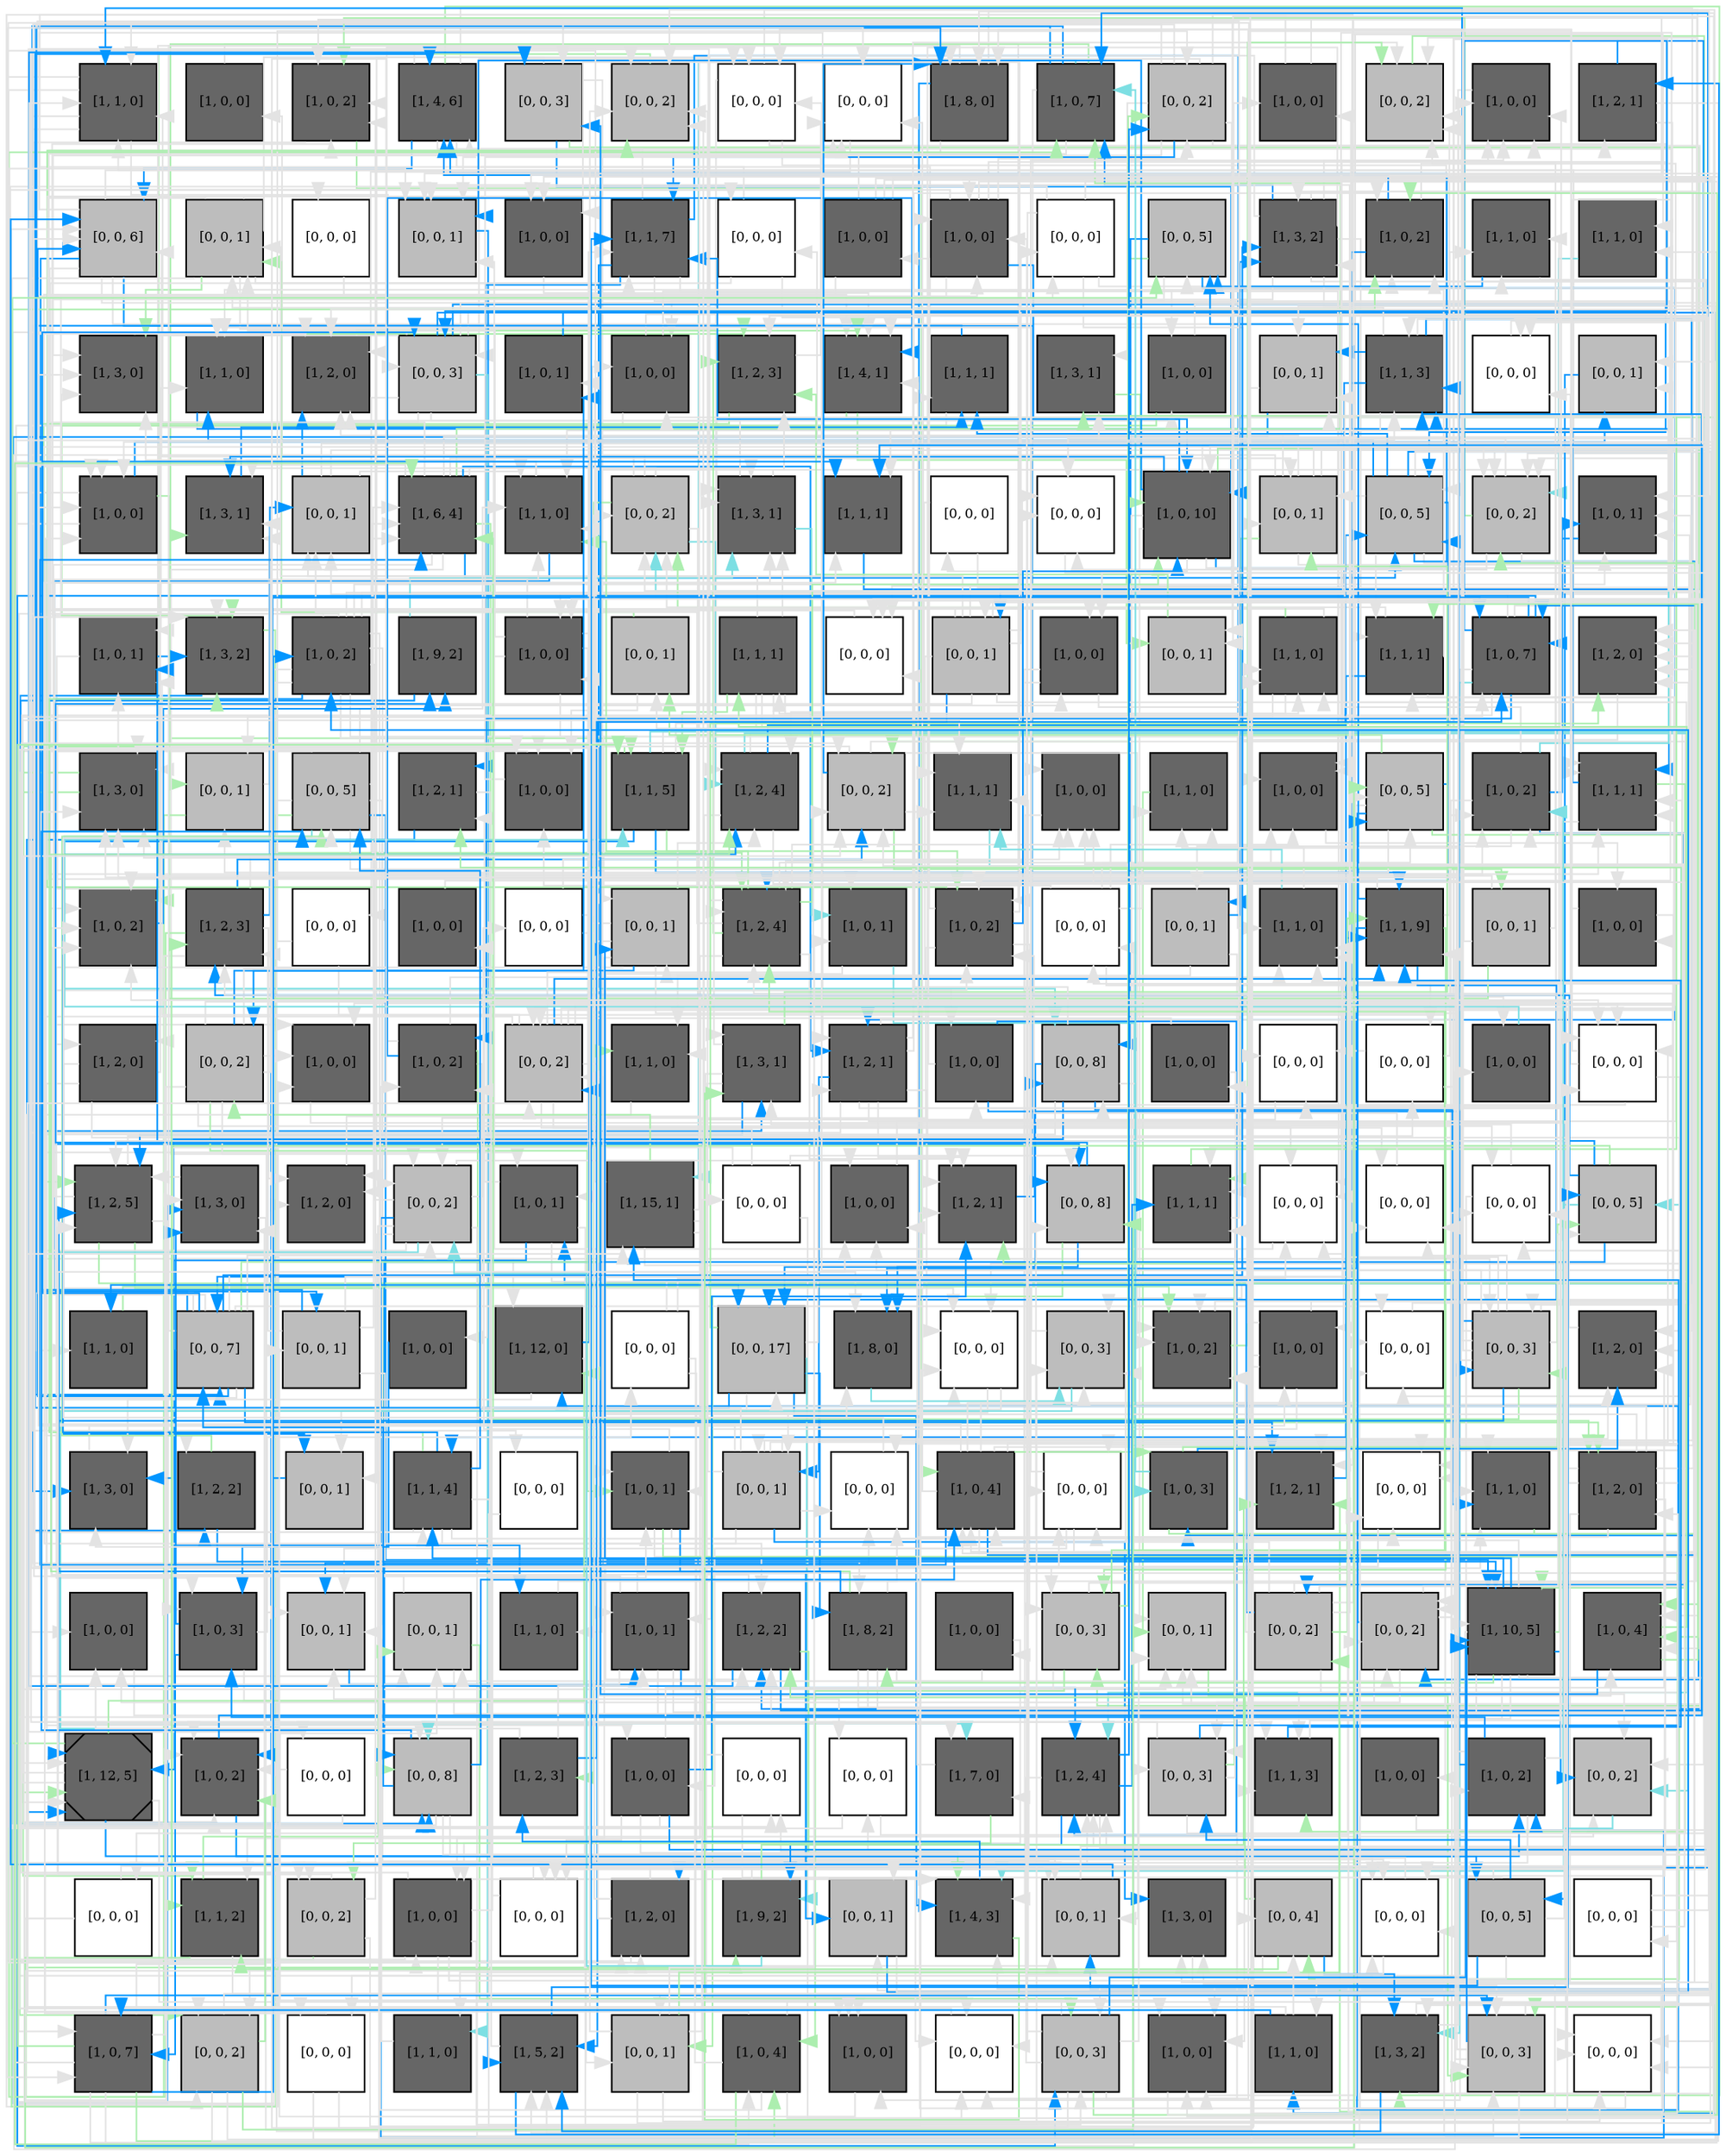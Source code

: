 digraph layout  {
rankdir=TB;
splines=ortho;
node [fixedsize=false, style=filled, width="0.6"];
edge [constraint=false];
0 [fillcolor="#666666", fontsize=8, label="[1, 1, 0]", shape=square, tooltip="name:  mkk7 ,\nin_degree: 5,\nout_degree: 5"];
1 [fillcolor="#666666", fontsize=8, label="[1, 0, 0]", shape=square, tooltip="name: esp8r,\nin_degree: 1,\nout_degree: 1"];
2 [fillcolor="#666666", fontsize=8, label="[1, 0, 2]", shape=square, tooltip="name: pi3kr,\nin_degree: 5,\nout_degree: 2"];
3 [fillcolor="#666666", fontsize=8, label="[1, 4, 6]", shape=square, tooltip="name:  cfos ,\nin_degree: 4,\nout_degree: 6"];
4 [fillcolor="#bdbdbd", fontsize=8, label="[0, 0, 3]", shape=square, tooltip="name: None,\nin_degree: 3,\nout_degree: 4"];
5 [fillcolor="#bdbdbd", fontsize=8, label="[0, 0, 2]", shape=square, tooltip="name: None,\nin_degree: 6,\nout_degree: 1"];
6 [fillcolor="#FFFFFF", fontsize=8, label="[0, 0, 0]", shape=square, tooltip="name: None,\nin_degree: 4,\nout_degree: 4"];
7 [fillcolor="#FFFFFF", fontsize=8, label="[0, 0, 0]", shape=square, tooltip="name: None,\nin_degree: 5,\nout_degree: 1"];
8 [fillcolor="#666666", fontsize=8, label="[1, 8, 0]", shape=square, tooltip="name:  shc ,\nin_degree: 5,\nout_degree: 4"];
9 [fillcolor="#666666", fontsize=8, label="[1, 0, 7]", shape=square, tooltip="name:  tgfa ,\nin_degree: 5,\nout_degree: 6"];
10 [fillcolor="#bdbdbd", fontsize=8, label="[0, 0, 2]", shape=square, tooltip="name: None,\nin_degree: 4,\nout_degree: 9"];
11 [fillcolor="#666666", fontsize=8, label="[1, 0, 0]", shape=square, tooltip="name: nrg2b,\nin_degree: 2,\nout_degree: 2"];
12 [fillcolor="#bdbdbd", fontsize=8, label="[0, 0, 2]", shape=square, tooltip="name: None,\nin_degree: 6,\nout_degree: 1"];
13 [fillcolor="#666666", fontsize=8, label="[1, 0, 0]", shape=square, tooltip="name: erbb2,\nin_degree: 5,\nout_degree: 1"];
14 [fillcolor="#666666", fontsize=8, label="[1, 2, 1]", shape=square, tooltip="name:  p90rskerk12d ,\nin_degree: 2,\nout_degree: 3"];
15 [fillcolor="#bdbdbd", fontsize=8, label="[0, 0, 6]", shape=square, tooltip="name: None,\nin_degree: 6,\nout_degree: 7"];
16 [fillcolor="#bdbdbd", fontsize=8, label="[0, 0, 1]", shape=square, tooltip="name: None,\nin_degree: 4,\nout_degree: 7"];
17 [fillcolor="#FFFFFF", fontsize=8, label="[0, 0, 0]", shape=square, tooltip="name: None,\nin_degree: 1,\nout_degree: 1"];
18 [fillcolor="#bdbdbd", fontsize=8, label="[0, 0, 1]", shape=square, tooltip="name: None,\nin_degree: 6,\nout_degree: 1"];
19 [fillcolor="#666666", fontsize=8, label="[1, 0, 0]", shape=square, tooltip="name: nrg4,\nin_degree: 3,\nout_degree: 1"];
20 [fillcolor="#666666", fontsize=8, label="[1, 1, 7]", shape=square, tooltip="name:  dag ,\nin_degree: 5,\nout_degree: 6"];
21 [fillcolor="#FFFFFF", fontsize=8, label="[0, 0, 0]", shape=square, tooltip="name: None,\nin_degree: 2,\nout_degree: 3"];
22 [fillcolor="#666666", fontsize=8, label="[1, 0, 0]", shape=square, tooltip="name: ship2,\nin_degree: 1,\nout_degree: 5"];
23 [fillcolor="#666666", fontsize=8, label="[1, 0, 0]", shape=square, tooltip="name:  erbb4 ,\nin_degree: 4,\nout_degree: 6"];
24 [fillcolor="#FFFFFF", fontsize=8, label="[0, 0, 0]", shape=square, tooltip="name: None,\nin_degree: 2,\nout_degree: 5"];
25 [fillcolor="#bdbdbd", fontsize=8, label="[0, 0, 5]", shape=square, tooltip="name: None,\nin_degree: 4,\nout_degree: 4"];
26 [fillcolor="#666666", fontsize=8, label="[1, 3, 2]", shape=square, tooltip="name:  stat5 ,\nin_degree: 4,\nout_degree: 9"];
27 [fillcolor="#666666", fontsize=8, label="[1, 0, 2]", shape=square, tooltip="name:  erbb2 ,\nin_degree: 5,\nout_degree: 3"];
28 [fillcolor="#666666", fontsize=8, label="[1, 1, 0]", shape=square, tooltip="name:  aktd ,\nin_degree: 3,\nout_degree: 2"];
29 [fillcolor="#666666", fontsize=8, label="[1, 1, 0]", shape=square, tooltip="name:  limk1 ,\nin_degree: 2,\nout_degree: 1"];
30 [fillcolor="#666666", fontsize=8, label="[1, 3, 0]", shape=square, tooltip="name:  pi34p2 ,\nin_degree: 5,\nout_degree: 1"];
31 [fillcolor="#666666", fontsize=8, label="[1, 1, 0]", shape=square, tooltip="name:  ca ,\nin_degree: 4,\nout_degree: 1"];
32 [fillcolor="#666666", fontsize=8, label="[1, 2, 0]", shape=square, tooltip="name:  gsk3 ,\nin_degree: 6,\nout_degree: 1"];
33 [fillcolor="#bdbdbd", fontsize=8, label="[0, 0, 3]", shape=square, tooltip="name: None,\nin_degree: 4,\nout_degree: 10"];
34 [fillcolor="#666666", fontsize=8, label="[1, 0, 1]", shape=square, tooltip="name: epr,\nin_degree: 2,\nout_degree: 1"];
35 [fillcolor="#666666", fontsize=8, label="[1, 0, 0]", shape=square, tooltip="name: pp2b,\nin_degree: 3,\nout_degree: 3"];
36 [fillcolor="#666666", fontsize=8, label="[1, 2, 3]", shape=square, tooltip="name:  rntre ,\nin_degree: 5,\nout_degree: 2"];
37 [fillcolor="#666666", fontsize=8, label="[1, 4, 1]", shape=square, tooltip="name:  sos1esp8e3b1 ,\nin_degree: 6,\nout_degree: 2"];
38 [fillcolor="#666666", fontsize=8, label="[1, 1, 1]", shape=square, tooltip="name:  mekk1 ,\nin_degree: 3,\nout_degree: 2"];
39 [fillcolor="#666666", fontsize=8, label="[1, 3, 1]", shape=square, tooltip="name:  pak1 ,\nin_degree: 3,\nout_degree: 1"];
40 [fillcolor="#666666", fontsize=8, label="[1, 0, 0]", shape=square, tooltip="name:  ship2 ,\nin_degree: 2,\nout_degree: 2"];
41 [fillcolor="#bdbdbd", fontsize=8, label="[0, 0, 1]", shape=square, tooltip="name: None,\nin_degree: 4,\nout_degree: 2"];
42 [fillcolor="#666666", fontsize=8, label="[1, 1, 3]", shape=square, tooltip="name:  mtor_ric ,\nin_degree: 5,\nout_degree: 6"];
43 [fillcolor="#FFFFFF", fontsize=8, label="[0, 0, 0]", shape=square, tooltip="name: None,\nin_degree: 3,\nout_degree: 1"];
44 [fillcolor="#bdbdbd", fontsize=8, label="[0, 0, 1]", shape=square, tooltip="name: None,\nin_degree: 3,\nout_degree: 1"];
45 [fillcolor="#666666", fontsize=8, label="[1, 0, 0]", shape=square, tooltip="name:  egf ,\nin_degree: 5,\nout_degree: 4"];
46 [fillcolor="#666666", fontsize=8, label="[1, 3, 1]", shape=square, tooltip="name:  p70s6_2 ,\nin_degree: 5,\nout_degree: 1"];
47 [fillcolor="#bdbdbd", fontsize=8, label="[0, 0, 1]", shape=square, tooltip="name: None,\nin_degree: 4,\nout_degree: 4"];
48 [fillcolor="#666666", fontsize=8, label="[1, 6, 4]", shape=square, tooltip="name:  pi3k ,\nin_degree: 6,\nout_degree: 11"];
49 [fillcolor="#666666", fontsize=8, label="[1, 1, 0]", shape=square, tooltip="name:  ip3 ,\nin_degree: 6,\nout_degree: 2"];
50 [fillcolor="#bdbdbd", fontsize=8, label="[0, 0, 2]", shape=square, tooltip="name: None,\nin_degree: 5,\nout_degree: 6"];
51 [fillcolor="#666666", fontsize=8, label="[1, 3, 1]", shape=square, tooltip="name:  vav2 ,\nin_degree: 6,\nout_degree: 3"];
52 [fillcolor="#666666", fontsize=8, label="[1, 1, 1]", shape=square, tooltip="name:  ptend ,\nin_degree: 4,\nout_degree: 1"];
53 [fillcolor="#FFFFFF", fontsize=8, label="[0, 0, 0]", shape=square, tooltip="name: None,\nin_degree: 1,\nout_degree: 2"];
54 [fillcolor="#FFFFFF", fontsize=8, label="[0, 0, 0]", shape=square, tooltip="name: None,\nin_degree: 4,\nout_degree: 1"];
55 [fillcolor="#666666", fontsize=8, label="[1, 0, 10]", shape=square, tooltip="name:  btc ,\nin_degree: 6,\nout_degree: 10"];
56 [fillcolor="#bdbdbd", fontsize=8, label="[0, 0, 1]", shape=square, tooltip="name: None,\nin_degree: 4,\nout_degree: 7"];
57 [fillcolor="#bdbdbd", fontsize=8, label="[0, 0, 5]", shape=square, tooltip="name: None,\nin_degree: 5,\nout_degree: 9"];
58 [fillcolor="#bdbdbd", fontsize=8, label="[0, 0, 2]", shape=square, tooltip="name: None,\nin_degree: 6,\nout_degree: 4"];
59 [fillcolor="#666666", fontsize=8, label="[1, 0, 1]", shape=square, tooltip="name:  erbb3 ,\nin_degree: 5,\nout_degree: 1"];
60 [fillcolor="#666666", fontsize=8, label="[1, 0, 1]", shape=square, tooltip="name:  pten ,\nin_degree: 4,\nout_degree: 2"];
61 [fillcolor="#666666", fontsize=8, label="[1, 3, 2]", shape=square, tooltip="name:  p38 ,\nin_degree: 5,\nout_degree: 2"];
62 [fillcolor="#666666", fontsize=8, label="[1, 0, 2]", shape=square, tooltip="name:  csrc ,\nin_degree: 2,\nout_degree: 13"];
63 [fillcolor="#666666", fontsize=8, label="[1, 9, 2]", shape=square, tooltip="name:  erbb12 ,\nin_degree: 2,\nout_degree: 2"];
64 [fillcolor="#666666", fontsize=8, label="[1, 0, 0]", shape=square, tooltip="name: tgfa,\nin_degree: 3,\nout_degree: 6"];
65 [fillcolor="#bdbdbd", fontsize=8, label="[0, 0, 1]", shape=square, tooltip="name: None,\nin_degree: 2,\nout_degree: 2"];
66 [fillcolor="#666666", fontsize=8, label="[1, 1, 1]", shape=square, tooltip="name:  ship2d ,\nin_degree: 2,\nout_degree: 7"];
67 [fillcolor="#FFFFFF", fontsize=8, label="[0, 0, 0]", shape=square, tooltip="name: None,\nin_degree: 4,\nout_degree: 1"];
68 [fillcolor="#bdbdbd", fontsize=8, label="[0, 0, 1]", shape=square, tooltip="name: None,\nin_degree: 2,\nout_degree: 10"];
69 [fillcolor="#666666", fontsize=8, label="[1, 0, 0]", shape=square, tooltip="name: erbb1,\nin_degree: 3,\nout_degree: 3"];
70 [fillcolor="#bdbdbd", fontsize=8, label="[0, 0, 1]", shape=square, tooltip="name: None,\nin_degree: 3,\nout_degree: 1"];
71 [fillcolor="#666666", fontsize=8, label="[1, 1, 0]", shape=square, tooltip="name:  rin1 ,\nin_degree: 4,\nout_degree: 4"];
72 [fillcolor="#666666", fontsize=8, label="[1, 1, 1]", shape=square, tooltip="name:  tsc1_tsc2 ,\nin_degree: 4,\nout_degree: 4"];
73 [fillcolor="#666666", fontsize=8, label="[1, 0, 7]", shape=square, tooltip="name:  nrg2b ,\nin_degree: 5,\nout_degree: 9"];
74 [fillcolor="#666666", fontsize=8, label="[1, 2, 0]", shape=square, tooltip="name:  cmyc ,\nin_degree: 6,\nout_degree: 1"];
75 [fillcolor="#666666", fontsize=8, label="[1, 3, 0]", shape=square, tooltip="name:  gab1 ,\nin_degree: 6,\nout_degree: 2"];
76 [fillcolor="#bdbdbd", fontsize=8, label="[0, 0, 1]", shape=square, tooltip="name: None,\nin_degree: 3,\nout_degree: 2"];
77 [fillcolor="#bdbdbd", fontsize=8, label="[0, 0, 5]", shape=square, tooltip="name: None,\nin_degree: 4,\nout_degree: 9"];
78 [fillcolor="#666666", fontsize=8, label="[1, 2, 1]", shape=square, tooltip="name:  mtor_rap ,\nin_degree: 3,\nout_degree: 2"];
79 [fillcolor="#666666", fontsize=8, label="[1, 0, 0]", shape=square, tooltip="name: pdk1,\nin_degree: 4,\nout_degree: 2"];
80 [fillcolor="#666666", fontsize=8, label="[1, 1, 5]", shape=square, tooltip="name:  shp1d ,\nin_degree: 4,\nout_degree: 7"];
81 [fillcolor="#666666", fontsize=8, label="[1, 2, 4]", shape=square, tooltip="name:  p90rsk ,\nin_degree: 6,\nout_degree: 5"];
82 [fillcolor="#bdbdbd", fontsize=8, label="[0, 0, 2]", shape=square, tooltip="name: None,\nin_degree: 6,\nout_degree: 6"];
83 [fillcolor="#666666", fontsize=8, label="[1, 1, 1]", shape=square, tooltip="name:  mkk6 ,\nin_degree: 5,\nout_degree: 1"];
84 [fillcolor="#666666", fontsize=8, label="[1, 0, 0]", shape=square, tooltip="name: hbegf,\nin_degree: 5,\nout_degree: 1"];
85 [fillcolor="#666666", fontsize=8, label="[1, 1, 0]", shape=square, tooltip="name:  mkk3 ,\nin_degree: 3,\nout_degree: 1"];
86 [fillcolor="#666666", fontsize=8, label="[1, 0, 0]", shape=square, tooltip="name: pp2a,\nin_degree: 5,\nout_degree: 1"];
87 [fillcolor="#bdbdbd", fontsize=8, label="[0, 0, 5]", shape=square, tooltip="name: None,\nin_degree: 4,\nout_degree: 6"];
88 [fillcolor="#666666", fontsize=8, label="[1, 0, 2]", shape=square, tooltip="name:  sos1r ,\nin_degree: 4,\nout_degree: 6"];
89 [fillcolor="#666666", fontsize=8, label="[1, 1, 1]", shape=square, tooltip="name:  erk12 ,\nin_degree: 6,\nout_degree: 3"];
90 [fillcolor="#666666", fontsize=8, label="[1, 0, 2]", shape=square, tooltip="name:  hbegf ,\nin_degree: 6,\nout_degree: 1"];
91 [fillcolor="#666666", fontsize=8, label="[1, 2, 3]", shape=square, tooltip="name:  stat3 ,\nin_degree: 4,\nout_degree: 7"];
92 [fillcolor="#FFFFFF", fontsize=8, label="[0, 0, 0]", shape=square, tooltip="name: None,\nin_degree: 1,\nout_degree: 2"];
93 [fillcolor="#666666", fontsize=8, label="[1, 0, 0]", shape=square, tooltip="name: btc,\nin_degree: 1,\nout_degree: 1"];
94 [fillcolor="#FFFFFF", fontsize=8, label="[0, 0, 0]", shape=square, tooltip="name: None,\nin_degree: 1,\nout_degree: 3"];
95 [fillcolor="#bdbdbd", fontsize=8, label="[0, 0, 1]", shape=square, tooltip="name: None,\nin_degree: 3,\nout_degree: 7"];
96 [fillcolor="#666666", fontsize=8, label="[1, 2, 4]", shape=square, tooltip="name:  jnk ,\nin_degree: 6,\nout_degree: 9"];
97 [fillcolor="#666666", fontsize=8, label="[1, 0, 1]", shape=square, tooltip="name: sos1r,\nin_degree: 3,\nout_degree: 2"];
98 [fillcolor="#666666", fontsize=8, label="[1, 0, 2]", shape=square, tooltip="name:  nrg4 ,\nin_degree: 5,\nout_degree: 6"];
99 [fillcolor="#FFFFFF", fontsize=8, label="[0, 0, 0]", shape=square, tooltip="name: None,\nin_degree: 2,\nout_degree: 5"];
100 [fillcolor="#bdbdbd", fontsize=8, label="[0, 0, 1]", shape=square, tooltip="name: None,\nin_degree: 2,\nout_degree: 3"];
101 [fillcolor="#666666", fontsize=8, label="[1, 1, 0]", shape=square, tooltip="name:  mlk3 ,\nin_degree: 5,\nout_degree: 2"];
102 [fillcolor="#666666", fontsize=8, label="[1, 1, 9]", shape=square, tooltip="name:  shp2 ,\nin_degree: 6,\nout_degree: 6"];
103 [fillcolor="#bdbdbd", fontsize=8, label="[0, 0, 1]", shape=square, tooltip="name: None,\nin_degree: 1,\nout_degree: 4"];
104 [fillcolor="#666666", fontsize=8, label="[1, 0, 0]", shape=square, tooltip="name: egf,\nin_degree: 2,\nout_degree: 2"];
105 [fillcolor="#666666", fontsize=8, label="[1, 2, 0]", shape=square, tooltip="name:  nucerk12 ,\nin_degree: 2,\nout_degree: 4"];
106 [fillcolor="#bdbdbd", fontsize=8, label="[0, 0, 2]", shape=square, tooltip="name: None,\nin_degree: 2,\nout_degree: 9"];
107 [fillcolor="#666666", fontsize=8, label="[1, 0, 0]", shape=square, tooltip="name: mtorr,\nin_degree: 4,\nout_degree: 1"];
108 [fillcolor="#666666", fontsize=8, label="[1, 0, 2]", shape=square, tooltip="name:  esp8r ,\nin_degree: 3,\nout_degree: 5"];
109 [fillcolor="#bdbdbd", fontsize=8, label="[0, 0, 2]", shape=square, tooltip="name: None,\nin_degree: 5,\nout_degree: 10"];
110 [fillcolor="#666666", fontsize=8, label="[1, 1, 0]", shape=square, tooltip="name:  hsp27 ,\nin_degree: 3,\nout_degree: 1"];
111 [fillcolor="#666666", fontsize=8, label="[1, 3, 1]", shape=square, tooltip="name:  pip3 ,\nin_degree: 4,\nout_degree: 5"];
112 [fillcolor="#666666", fontsize=8, label="[1, 2, 1]", shape=square, tooltip="name:  endocyt_degrad ,\nin_degree: 4,\nout_degree: 9"];
113 [fillcolor="#666666", fontsize=8, label="[1, 0, 0]", shape=square, tooltip="name:  mtorr ,\nin_degree: 2,\nout_degree: 3"];
114 [fillcolor="#bdbdbd", fontsize=8, label="[0, 0, 8]", shape=square, tooltip="name: None,\nin_degree: 4,\nout_degree: 6"];
115 [fillcolor="#666666", fontsize=8, label="[1, 0, 0]", shape=square, tooltip="name: ar,\nin_degree: 1,\nout_degree: 2"];
116 [fillcolor="#FFFFFF", fontsize=8, label="[0, 0, 0]", shape=square, tooltip="name: None,\nin_degree: 3,\nout_degree: 1"];
117 [fillcolor="#FFFFFF", fontsize=8, label="[0, 0, 0]", shape=square, tooltip="name: None,\nin_degree: 2,\nout_degree: 3"];
118 [fillcolor="#666666", fontsize=8, label="[1, 0, 0]", shape=square, tooltip="name:  pp2b ,\nin_degree: 2,\nout_degree: 1"];
119 [fillcolor="#FFFFFF", fontsize=8, label="[0, 0, 0]", shape=square, tooltip="name: None,\nin_degree: 5,\nout_degree: 4"];
120 [fillcolor="#666666", fontsize=8, label="[1, 2, 5]", shape=square, tooltip="name:  ras ,\nin_degree: 6,\nout_degree: 5"];
121 [fillcolor="#666666", fontsize=8, label="[1, 3, 0]", shape=square, tooltip="name:  sos1 ,\nin_degree: 4,\nout_degree: 2"];
122 [fillcolor="#666666", fontsize=8, label="[1, 2, 0]", shape=square, tooltip="name:  stat1 ,\nin_degree: 4,\nout_degree: 1"];
123 [fillcolor="#bdbdbd", fontsize=8, label="[0, 0, 2]", shape=square, tooltip="name: None,\nin_degree: 5,\nout_degree: 9"];
124 [fillcolor="#666666", fontsize=8, label="[1, 0, 1]", shape=square, tooltip="name: mkp,\nin_degree: 3,\nout_degree: 4"];
125 [fillcolor="#666666", fontsize=8, label="[1, 15, 1]", shape=square, tooltip="name:  erbb24 ,\nin_degree: 3,\nout_degree: 6"];
126 [fillcolor="#FFFFFF", fontsize=8, label="[0, 0, 0]", shape=square, tooltip="name: None,\nin_degree: 1,\nout_degree: 4"];
127 [fillcolor="#666666", fontsize=8, label="[1, 0, 0]", shape=square, tooltip="name: nrg1a,\nin_degree: 4,\nout_degree: 1"];
128 [fillcolor="#666666", fontsize=8, label="[1, 2, 1]", shape=square, tooltip="name:  rasgap ,\nin_degree: 6,\nout_degree: 1"];
129 [fillcolor="#bdbdbd", fontsize=8, label="[0, 0, 8]", shape=square, tooltip="name: None,\nin_degree: 5,\nout_degree: 3"];
130 [fillcolor="#666666", fontsize=8, label="[1, 1, 1]", shape=square, tooltip="name:  shp1 ,\nin_degree: 5,\nout_degree: 2"];
131 [fillcolor="#FFFFFF", fontsize=8, label="[0, 0, 0]", shape=square, tooltip="name: None,\nin_degree: 5,\nout_degree: 1"];
132 [fillcolor="#FFFFFF", fontsize=8, label="[0, 0, 0]", shape=square, tooltip="name: None,\nin_degree: 4,\nout_degree: 1"];
133 [fillcolor="#FFFFFF", fontsize=8, label="[0, 0, 0]", shape=square, tooltip="name: None,\nin_degree: 4,\nout_degree: 2"];
134 [fillcolor="#bdbdbd", fontsize=8, label="[0, 0, 5]", shape=square, tooltip="name: None,\nin_degree: 4,\nout_degree: 5"];
135 [fillcolor="#666666", fontsize=8, label="[1, 1, 0]", shape=square, tooltip="name:  plcg ,\nin_degree: 2,\nout_degree: 1"];
136 [fillcolor="#bdbdbd", fontsize=8, label="[0, 0, 7]", shape=square, tooltip="name: None,\nin_degree: 3,\nout_degree: 14"];
137 [fillcolor="#bdbdbd", fontsize=8, label="[0, 0, 1]", shape=square, tooltip="name: None,\nin_degree: 2,\nout_degree: 5"];
138 [fillcolor="#666666", fontsize=8, label="[1, 0, 0]", shape=square, tooltip="name:  ar ,\nin_degree: 1,\nout_degree: 1"];
139 [fillcolor="#666666", fontsize=8, label="[1, 12, 0]", shape=square, tooltip="name:  erbb13 ,\nin_degree: 3,\nout_degree: 3"];
140 [fillcolor="#FFFFFF", fontsize=8, label="[0, 0, 0]", shape=square, tooltip="name: None,\nin_degree: 1,\nout_degree: 4"];
141 [fillcolor="#bdbdbd", fontsize=8, label="[0, 0, 17]", shape=square, tooltip="name: None,\nin_degree: 4,\nout_degree: 7"];
142 [fillcolor="#666666", fontsize=8, label="[1, 8, 0]", shape=square, tooltip="name:  erbb23 ,\nin_degree: 4,\nout_degree: 1"];
143 [fillcolor="#FFFFFF", fontsize=8, label="[0, 0, 0]", shape=square, tooltip="name: None,\nin_degree: 5,\nout_degree: 2"];
144 [fillcolor="#bdbdbd", fontsize=8, label="[0, 0, 3]", shape=square, tooltip="name: None,\nin_degree: 5,\nout_degree: 2"];
145 [fillcolor="#666666", fontsize=8, label="[1, 0, 2]", shape=square, tooltip="name: nrg2a,\nin_degree: 5,\nout_degree: 2"];
146 [fillcolor="#666666", fontsize=8, label="[1, 0, 0]", shape=square, tooltip="name: nrg3,\nin_degree: 2,\nout_degree: 5"];
147 [fillcolor="#FFFFFF", fontsize=8, label="[0, 0, 0]", shape=square, tooltip="name: None,\nin_degree: 4,\nout_degree: 1"];
148 [fillcolor="#bdbdbd", fontsize=8, label="[0, 0, 3]", shape=square, tooltip="name: None,\nin_degree: 4,\nout_degree: 12"];
149 [fillcolor="#666666", fontsize=8, label="[1, 2, 0]", shape=square, tooltip="name:  creb ,\nin_degree: 5,\nout_degree: 1"];
150 [fillcolor="#666666", fontsize=8, label="[1, 3, 0]", shape=square, tooltip="name:  pkc ,\nin_degree: 4,\nout_degree: 1"];
151 [fillcolor="#666666", fontsize=8, label="[1, 2, 2]", shape=square, tooltip="name:  ap1 ,\nin_degree: 2,\nout_degree: 2"];
152 [fillcolor="#bdbdbd", fontsize=8, label="[0, 0, 1]", shape=square, tooltip="name: None,\nin_degree: 3,\nout_degree: 1"];
153 [fillcolor="#666666", fontsize=8, label="[1, 1, 4]", shape=square, tooltip="name:  cjun ,\nin_degree: 3,\nout_degree: 7"];
154 [fillcolor="#FFFFFF", fontsize=8, label="[0, 0, 0]", shape=square, tooltip="name: None,\nin_degree: 1,\nout_degree: 1"];
155 [fillcolor="#666666", fontsize=8, label="[1, 0, 1]", shape=square, tooltip="name:  bir ,\nin_degree: 4,\nout_degree: 5"];
156 [fillcolor="#bdbdbd", fontsize=8, label="[0, 0, 1]", shape=square, tooltip="name: None,\nin_degree: 3,\nout_degree: 9"];
157 [fillcolor="#FFFFFF", fontsize=8, label="[0, 0, 0]", shape=square, tooltip="name: None,\nin_degree: 4,\nout_degree: 1"];
158 [fillcolor="#666666", fontsize=8, label="[1, 0, 4]", shape=square, tooltip="name:  nrg1a ,\nin_degree: 5,\nout_degree: 10"];
159 [fillcolor="#FFFFFF", fontsize=8, label="[0, 0, 0]", shape=square, tooltip="name: None,\nin_degree: 4,\nout_degree: 3"];
160 [fillcolor="#666666", fontsize=8, label="[1, 0, 3]", shape=square, tooltip="name:  nrg3 ,\nin_degree: 3,\nout_degree: 4"];
161 [fillcolor="#666666", fontsize=8, label="[1, 2, 1]", shape=square, tooltip="name:  bad ,\nin_degree: 5,\nout_degree: 1"];
162 [fillcolor="#FFFFFF", fontsize=8, label="[0, 0, 0]", shape=square, tooltip="name: None,\nin_degree: 5,\nout_degree: 1"];
163 [fillcolor="#666666", fontsize=8, label="[1, 1, 0]", shape=square, tooltip="name:  rheb ,\nin_degree: 4,\nout_degree: 1"];
164 [fillcolor="#666666", fontsize=8, label="[1, 2, 0]", shape=square, tooltip="name:  rab5a ,\nin_degree: 3,\nout_degree: 9"];
165 [fillcolor="#666666", fontsize=8, label="[1, 0, 0]", shape=square, tooltip="name: bir,\nin_degree: 3,\nout_degree: 1"];
166 [fillcolor="#666666", fontsize=8, label="[1, 0, 3]", shape=square, tooltip="name:  epr ,\nin_degree: 4,\nout_degree: 4"];
167 [fillcolor="#bdbdbd", fontsize=8, label="[0, 0, 1]", shape=square, tooltip="name: None,\nin_degree: 5,\nout_degree: 1"];
168 [fillcolor="#bdbdbd", fontsize=8, label="[0, 0, 1]", shape=square, tooltip="name: None,\nin_degree: 4,\nout_degree: 3"];
169 [fillcolor="#666666", fontsize=8, label="[1, 1, 0]", shape=square, tooltip="name:  pro_apoptotic ,\nin_degree: 2,\nout_degree: 1"];
170 [fillcolor="#666666", fontsize=8, label="[1, 0, 1]", shape=square, tooltip="name:  pdk1 ,\nin_degree: 4,\nout_degree: 6"];
171 [fillcolor="#666666", fontsize=8, label="[1, 2, 2]", shape=square, tooltip="name:  raccdc42 ,\nin_degree: 5,\nout_degree: 4"];
172 [fillcolor="#666666", fontsize=8, label="[1, 8, 2]", shape=square, tooltip="name:  erbb44 ,\nin_degree: 3,\nout_degree: 7"];
173 [fillcolor="#666666", fontsize=8, label="[1, 0, 0]", shape=square, tooltip="name: nrg1b,\nin_degree: 1,\nout_degree: 2"];
174 [fillcolor="#bdbdbd", fontsize=8, label="[0, 0, 3]", shape=square, tooltip="name: None,\nin_degree: 4,\nout_degree: 5"];
175 [fillcolor="#bdbdbd", fontsize=8, label="[0, 0, 1]", shape=square, tooltip="name: None,\nin_degree: 6,\nout_degree: 1"];
176 [fillcolor="#bdbdbd", fontsize=8, label="[0, 0, 2]", shape=square, tooltip="name: None,\nin_degree: 2,\nout_degree: 9"];
177 [fillcolor="#bdbdbd", fontsize=8, label="[0, 0, 2]", shape=square, tooltip="name: None,\nin_degree: 5,\nout_degree: 5"];
178 [fillcolor="#666666", fontsize=8, label="[1, 10, 5]", shape=square, tooltip="name:  erbb11 ,\nin_degree: 6,\nout_degree: 13"];
179 [fillcolor="#666666", fontsize=8, label="[1, 0, 4]", shape=square, tooltip="name:  pp2a ,\nin_degree: 5,\nout_degree: 3"];
180 [fillcolor="#666666", fontsize=8, label="[1, 12, 5]", shape=Msquare, tooltip="name:  erbb14 ,\nin_degree: 6,\nout_degree: 6"];
181 [fillcolor="#666666", fontsize=8, label="[1, 0, 2]", shape=square, tooltip="name:  nrg2a ,\nin_degree: 6,\nout_degree: 2"];
182 [fillcolor="#FFFFFF", fontsize=8, label="[0, 0, 0]", shape=square, tooltip="name: None,\nin_degree: 1,\nout_degree: 2"];
183 [fillcolor="#bdbdbd", fontsize=8, label="[0, 0, 8]", shape=square, tooltip="name: None,\nin_degree: 6,\nout_degree: 6"];
184 [fillcolor="#666666", fontsize=8, label="[1, 2, 3]", shape=square, tooltip="name:  p70s6_1 ,\nin_degree: 2,\nout_degree: 3"];
185 [fillcolor="#666666", fontsize=8, label="[1, 0, 0]", shape=square, tooltip="name:  nrg1b ,\nin_degree: 2,\nout_degree: 6"];
186 [fillcolor="#FFFFFF", fontsize=8, label="[0, 0, 0]", shape=square, tooltip="name: None,\nin_degree: 2,\nout_degree: 2"];
187 [fillcolor="#FFFFFF", fontsize=8, label="[0, 0, 0]", shape=square, tooltip="name: None,\nin_degree: 2,\nout_degree: 2"];
188 [fillcolor="#666666", fontsize=8, label="[1, 7, 0]", shape=square, tooltip="name:  erbb34 ,\nin_degree: 3,\nout_degree: 2"];
189 [fillcolor="#666666", fontsize=8, label="[1, 2, 4]", shape=square, tooltip="name:  elk1 ,\nin_degree: 6,\nout_degree: 5"];
190 [fillcolor="#bdbdbd", fontsize=8, label="[0, 0, 3]", shape=square, tooltip="name: None,\nin_degree: 4,\nout_degree: 5"];
191 [fillcolor="#666666", fontsize=8, label="[1, 1, 3]", shape=square, tooltip="name:  mekk4 ,\nin_degree: 4,\nout_degree: 2"];
192 [fillcolor="#666666", fontsize=8, label="[1, 0, 0]", shape=square, tooltip="name: erbb3,\nin_degree: 1,\nout_degree: 1"];
193 [fillcolor="#666666", fontsize=8, label="[1, 0, 2]", shape=square, tooltip="name: csrc,\nin_degree: 3,\nout_degree: 5"];
194 [fillcolor="#bdbdbd", fontsize=8, label="[0, 0, 2]", shape=square, tooltip="name: None,\nin_degree: 5,\nout_degree: 1"];
195 [fillcolor="#FFFFFF", fontsize=8, label="[0, 0, 0]", shape=square, tooltip="name: None,\nin_degree: 1,\nout_degree: 2"];
196 [fillcolor="#666666", fontsize=8, label="[1, 1, 2]", shape=square, tooltip="name:  mk2 ,\nin_degree: 4,\nout_degree: 3"];
197 [fillcolor="#bdbdbd", fontsize=8, label="[0, 0, 2]", shape=square, tooltip="name: None,\nin_degree: 3,\nout_degree: 4"];
198 [fillcolor="#666666", fontsize=8, label="[1, 0, 0]", shape=square, tooltip="name: erbb4,\nin_degree: 3,\nout_degree: 7"];
199 [fillcolor="#FFFFFF", fontsize=8, label="[0, 0, 0]", shape=square, tooltip="name: None,\nin_degree: 3,\nout_degree: 2"];
200 [fillcolor="#666666", fontsize=8, label="[1, 2, 0]", shape=square, tooltip="name:  mek12 ,\nin_degree: 3,\nout_degree: 4"];
201 [fillcolor="#666666", fontsize=8, label="[1, 9, 2]", shape=square, tooltip="name:  grb2 ,\nin_degree: 3,\nout_degree: 3"];
202 [fillcolor="#bdbdbd", fontsize=8, label="[0, 0, 1]", shape=square, tooltip="name: None,\nin_degree: 3,\nout_degree: 2"];
203 [fillcolor="#666666", fontsize=8, label="[1, 4, 3]", shape=square, tooltip="name:  raf1 ,\nin_degree: 6,\nout_degree: 2"];
204 [fillcolor="#bdbdbd", fontsize=8, label="[0, 0, 1]", shape=square, tooltip="name: None,\nin_degree: 5,\nout_degree: 2"];
205 [fillcolor="#666666", fontsize=8, label="[1, 3, 0]", shape=square, tooltip="name:  nck ,\nin_degree: 3,\nout_degree: 1"];
206 [fillcolor="#bdbdbd", fontsize=8, label="[0, 0, 4]", shape=square, tooltip="name: None,\nin_degree: 3,\nout_degree: 4"];
207 [fillcolor="#FFFFFF", fontsize=8, label="[0, 0, 0]", shape=square, tooltip="name: None,\nin_degree: 5,\nout_degree: 2"];
208 [fillcolor="#bdbdbd", fontsize=8, label="[0, 0, 5]", shape=square, tooltip="name: None,\nin_degree: 2,\nout_degree: 6"];
209 [fillcolor="#FFFFFF", fontsize=8, label="[0, 0, 0]", shape=square, tooltip="name: None,\nin_degree: 1,\nout_degree: 3"];
210 [fillcolor="#666666", fontsize=8, label="[1, 0, 7]", shape=square, tooltip="name:  erbb1 ,\nin_degree: 4,\nout_degree: 9"];
211 [fillcolor="#bdbdbd", fontsize=8, label="[0, 0, 2]", shape=square, tooltip="name: None,\nin_degree: 4,\nout_degree: 5"];
212 [fillcolor="#FFFFFF", fontsize=8, label="[0, 0, 0]", shape=square, tooltip="name: None,\nin_degree: 2,\nout_degree: 3"];
213 [fillcolor="#666666", fontsize=8, label="[1, 1, 0]", shape=square, tooltip="name:  actinreorg ,\nin_degree: 2,\nout_degree: 1"];
214 [fillcolor="#666666", fontsize=8, label="[1, 5, 2]", shape=square, tooltip="name:  akt ,\nin_degree: 5,\nout_degree: 3"];
215 [fillcolor="#bdbdbd", fontsize=8, label="[0, 0, 1]", shape=square, tooltip="name: None,\nin_degree: 3,\nout_degree: 6"];
216 [fillcolor="#666666", fontsize=8, label="[1, 0, 4]", shape=square, tooltip="name:  pi3kr ,\nin_degree: 3,\nout_degree: 6"];
217 [fillcolor="#666666", fontsize=8, label="[1, 0, 0]", shape=square, tooltip="name:  mkp ,\nin_degree: 4,\nout_degree: 1"];
218 [fillcolor="#FFFFFF", fontsize=8, label="[0, 0, 0]", shape=square, tooltip="name: None,\nin_degree: 5,\nout_degree: 1"];
219 [fillcolor="#bdbdbd", fontsize=8, label="[0, 0, 3]", shape=square, tooltip="name: None,\nin_degree: 4,\nout_degree: 8"];
220 [fillcolor="#666666", fontsize=8, label="[1, 0, 0]", shape=square, tooltip="name: pten,\nin_degree: 5,\nout_degree: 1"];
221 [fillcolor="#666666", fontsize=8, label="[1, 1, 0]", shape=square, tooltip="name:  ccbl ,\nin_degree: 2,\nout_degree: 3"];
222 [fillcolor="#666666", fontsize=8, label="[1, 3, 2]", shape=square, tooltip="name:  mkk4 ,\nin_degree: 4,\nout_degree: 4"];
223 [fillcolor="#bdbdbd", fontsize=8, label="[0, 0, 3]", shape=square, tooltip="name: None,\nin_degree: 6,\nout_degree: 5"];
224 [fillcolor="#FFFFFF", fontsize=8, label="[0, 0, 0]", shape=square, tooltip="name: None,\nin_degree: 5,\nout_degree: 1"];
0 -> 33  [color=grey89, style="penwidth(0.1)", tooltip=" ", weight=1];
0 -> 186  [color=grey89, style="penwidth(0.1)", tooltip=" ", weight=1];
0 -> 200  [color=grey89, style="penwidth(0.1)", tooltip=" ", weight=1];
0 -> 157  [color=grey89, style="penwidth(0.1)", tooltip=" ", weight=1];
0 -> 163  [color=grey89, style="penwidth(0.1)", tooltip=" ", weight=1];
1 -> 98  [color=grey89, style="penwidth(0.1)", tooltip=" ", weight=1];
2 -> 158  [color="#ACEEAF", style="penwidth(0.1)", tooltip="163( rheb ) to 78( mtor_rap )", weight=1];
2 -> 153  [color=grey89, style="penwidth(0.1)", tooltip=" ", weight=1];
3 -> 174  [color=grey89, style="penwidth(0.1)", tooltip=" ", weight=1];
3 -> 222  [color="#ACEEAF", style="penwidth(0.1)", tooltip="38( mekk1 ) to 222( mkk4 )", weight=1];
3 -> 38  [color=grey89, style="penwidth(0.1)", tooltip=" ", weight=1];
3 -> 58  [color=grey89, style="penwidth(0.1)", tooltip=" ", weight=1];
3 -> 15  [color="#0396FF", style="penwidth(0.1)", tooltip="55( btc ) to 142( erbb23 )", weight=1];
3 -> 149  [color=grey89, style="penwidth(0.1)", tooltip=" ", weight=1];
4 -> 155  [color=grey89, style="penwidth(0.1)", tooltip=" ", weight=1];
4 -> 122  [color=grey89, style="penwidth(0.1)", tooltip=" ", weight=1];
4 -> 55  [color="#0396FF", style="penwidth(0.1)", tooltip="179( pp2a ) to 214( akt )", weight=1];
4 -> 179  [color="#ACEEAF", style="penwidth(0.1)", tooltip="214( akt ) to 72( tsc1_tsc2 )", weight=1];
5 -> 90  [color="#ACEEAF", style="penwidth(0.1)", tooltip="45( egf ) to 63( erbb12 )", weight=1];
6 -> 179  [color=grey89, style="penwidth(0.1)", tooltip=" ", weight=1];
6 -> 57  [color=grey89, style="penwidth(0.1)", tooltip=" ", weight=1];
6 -> 158  [color=grey89, style="penwidth(0.1)", tooltip=" ", weight=1];
6 -> 81  [color=grey89, style="penwidth(0.1)", tooltip=" ", weight=1];
7 -> 32  [color=grey89, style="penwidth(0.1)", tooltip=" ", weight=1];
8 -> 75  [color=grey89, style="penwidth(0.1)", tooltip=" ", weight=1];
8 -> 186  [color=grey89, style="penwidth(0.1)", tooltip=" ", weight=1];
8 -> 167  [color="#0396FF", style="penwidth(0.1)", tooltip="8( shc ) to 201( grb2 )", weight=1];
8 -> 165  [color=grey89, style="penwidth(0.1)", tooltip=" ", weight=1];
9 -> 125  [color="#7DDFE3", style="penwidth(0.1)", tooltip="90( hbegf ) to 125( erbb24 )", weight=1];
9 -> 79  [color=grey89, style="penwidth(0.1)", tooltip=" ", weight=1];
9 -> 84  [color=grey89, style="penwidth(0.1)", tooltip=" ", weight=1];
9 -> 136  [color="#0396FF", style="penwidth(0.1)", tooltip="9( tgfa ) to 63( erbb12 )", weight=1];
9 -> 150  [color="#0396FF", style="penwidth(0.1)", tooltip="20( dag ) to 150( pkc )", weight=1];
9 -> 76  [color="#ACEEAF", style="penwidth(0.1)", tooltip="188( erbb34 ) to 201( grb2 )", weight=1];
10 -> 33  [color=grey89, style="penwidth(0.1)", tooltip=" ", weight=1];
10 -> 67  [color=grey89, style="penwidth(0.1)", tooltip=" ", weight=1];
10 -> 14  [color=grey89, style="penwidth(0.1)", tooltip=" ", weight=1];
10 -> 215  [color=grey89, style="penwidth(0.1)", tooltip=" ", weight=1];
10 -> 39  [color=grey89, style="penwidth(0.1)", tooltip=" ", weight=1];
10 -> 154  [color=grey89, style="penwidth(0.1)", tooltip=" ", weight=1];
10 -> 135  [color=grey89, style="penwidth(0.1)", tooltip=" ", weight=1];
10 -> 30  [color=grey89, style="penwidth(0.1)", tooltip=" ", weight=1];
10 -> 20  [color="#0396FF", style="penwidth(0.1)", tooltip="113( mtorr ) to 78( mtor_rap )", weight=1];
11 -> 158  [color=grey89, style="penwidth(0.1)", tooltip=" ", weight=1];
11 -> 122  [color=grey89, style="penwidth(0.1)", tooltip=" ", weight=1];
12 -> 174  [color="#ACEEAF", style="penwidth(0.1)", tooltip="135( plcg ) to 49( ip3 )", weight=1];
13 -> 177  [color=grey89, style="penwidth(0.1)", tooltip=" ", weight=1];
14 -> 64  [color=grey89, style="penwidth(0.1)", tooltip=" ", weight=1];
14 -> 214  [color=grey89, style="penwidth(0.1)", tooltip=" ", weight=1];
14 -> 171  [color="#0396FF", style="penwidth(0.1)", tooltip="14( p90rskerk12d ) to 121( sos1 )", weight=1];
15 -> 89  [color=grey89, style="penwidth(0.1)", tooltip=" ", weight=1];
15 -> 129  [color="#0396FF", style="penwidth(0.1)", tooltip="9( tgfa ) to 63( erbb12 )", weight=1];
15 -> 112  [color=grey89, style="penwidth(0.1)", tooltip=" ", weight=1];
15 -> 107  [color=grey89, style="penwidth(0.1)", tooltip=" ", weight=1];
15 -> 214  [color=grey89, style="penwidth(0.1)", tooltip=" ", weight=1];
15 -> 111  [color="#0396FF", style="penwidth(0.1)", tooltip="48( pi3k ) to 111( pip3 )", weight=1];
15 -> 131  [color=grey89, style="penwidth(0.1)", tooltip=" ", weight=1];
16 -> 51  [color=grey89, style="penwidth(0.1)", tooltip=" ", weight=1];
16 -> 217  [color=grey89, style="penwidth(0.1)", tooltip=" ", weight=1];
16 -> 30  [color="#ACEEAF", style="penwidth(0.1)", tooltip="52( ptend ) to 30( pi34p2 )", weight=1];
16 -> 88  [color=grey89, style="penwidth(0.1)", tooltip=" ", weight=1];
16 -> 170  [color=grey89, style="penwidth(0.1)", tooltip=" ", weight=1];
16 -> 96  [color=grey89, style="penwidth(0.1)", tooltip=" ", weight=1];
16 -> 20  [color=grey89, style="penwidth(0.1)", tooltip=" ", weight=1];
17 -> 37  [color=grey89, style="penwidth(0.1)", tooltip=" ", weight=1];
18 -> 214  [color="#0396FF", style="penwidth(0.1)", tooltip="179( pp2a ) to 214( akt )", weight=1];
19 -> 37  [color=grey89, style="penwidth(0.1)", tooltip=" ", weight=1];
20 -> 100  [color="#0396FF", style="penwidth(0.1)", tooltip="20( dag ) to 150( pkc )", weight=1];
20 -> 40  [color=grey89, style="penwidth(0.1)", tooltip=" ", weight=1];
20 -> 58  [color=grey89, style="penwidth(0.1)", tooltip=" ", weight=1];
20 -> 141  [color="#0396FF", style="penwidth(0.1)", tooltip="98( nrg4 ) to 172( erbb44 )", weight=1];
20 -> 78  [color="#0396FF", style="penwidth(0.1)", tooltip="113( mtorr ) to 78( mtor_rap )", weight=1];
20 -> 3  [color=grey89, style="penwidth(0.1)", tooltip=" ", weight=1];
21 -> 90  [color=grey89, style="penwidth(0.1)", tooltip=" ", weight=1];
21 -> 161  [color=grey89, style="penwidth(0.1)", tooltip=" ", weight=1];
21 -> 83  [color=grey89, style="penwidth(0.1)", tooltip=" ", weight=1];
22 -> 146  [color=grey89, style="penwidth(0.1)", tooltip=" ", weight=1];
22 -> 222  [color=grey89, style="penwidth(0.1)", tooltip=" ", weight=1];
22 -> 18  [color=grey89, style="penwidth(0.1)", tooltip=" ", weight=1];
22 -> 124  [color=grey89, style="penwidth(0.1)", tooltip=" ", weight=1];
22 -> 194  [color=grey89, style="penwidth(0.1)", tooltip=" ", weight=1];
23 -> 148  [color=grey89, style="penwidth(0.1)", tooltip=" ", weight=1];
23 -> 147  [color=grey89, style="penwidth(0.1)", tooltip=" ", weight=1];
23 -> 55  [color="#0396FF", style="penwidth(0.1)", tooltip="23( erbb4 ) to 172( erbb44 )", weight=1];
23 -> 168  [color=grey89, style="penwidth(0.1)", tooltip=" ", weight=1];
23 -> 10  [color=grey89, style="penwidth(0.1)", tooltip=" ", weight=1];
23 -> 220  [color=grey89, style="penwidth(0.1)", tooltip=" ", weight=1];
24 -> 86  [color=grey89, style="penwidth(0.1)", tooltip=" ", weight=1];
24 -> 181  [color=grey89, style="penwidth(0.1)", tooltip=" ", weight=1];
24 -> 27  [color=grey89, style="penwidth(0.1)", tooltip=" ", weight=1];
24 -> 202  [color=grey89, style="penwidth(0.1)", tooltip=" ", weight=1];
24 -> 218  [color=grey89, style="penwidth(0.1)", tooltip=" ", weight=1];
25 -> 35  [color=grey89, style="penwidth(0.1)", tooltip=" ", weight=1];
25 -> 114  [color="#0396FF", style="penwidth(0.1)", tooltip="161( bad ) to 169( pro_apoptotic )", weight=1];
25 -> 112  [color="#0396FF", style="penwidth(0.1)", tooltip="180( erbb14 ) to 205( nck )", weight=1];
25 -> 82  [color="#ACEEAF", style="penwidth(0.1)", tooltip="78( mtor_rap ) to 46( p70s6_2 )", weight=1];
26 -> 61  [color=grey89, style="penwidth(0.1)", tooltip=" ", weight=1];
26 -> 9  [color="#0396FF", style="penwidth(0.1)", tooltip="27( erbb2 ) to 125( erbb24 )", weight=1];
26 -> 111  [color=grey89, style="penwidth(0.1)", tooltip=" ", weight=1];
26 -> 72  [color=grey89, style="penwidth(0.1)", tooltip=" ", weight=1];
26 -> 128  [color=grey89, style="penwidth(0.1)", tooltip=" ", weight=1];
26 -> 189  [color=grey89, style="penwidth(0.1)", tooltip=" ", weight=1];
26 -> 89  [color=grey89, style="penwidth(0.1)", tooltip=" ", weight=1];
26 -> 159  [color=grey89, style="penwidth(0.1)", tooltip=" ", weight=1];
26 -> 13  [color=grey89, style="penwidth(0.1)", tooltip=" ", weight=1];
27 -> 107  [color=grey89, style="penwidth(0.1)", tooltip=" ", weight=1];
27 -> 3  [color="#0396FF", style="penwidth(0.1)", tooltip="27( erbb2 ) to 142( erbb23 )", weight=1];
27 -> 136  [color="#0396FF", style="penwidth(0.1)", tooltip="27( erbb2 ) to 125( erbb24 )", weight=1];
28 -> 127  [color=grey89, style="penwidth(0.1)", tooltip=" ", weight=1];
28 -> 25  [color="#0396FF", style="penwidth(0.1)", tooltip="28( aktd ) to 203( raf1 )", weight=1];
29 -> 58  [color="#7DDFE3", style="penwidth(0.1)", tooltip="29( limk1 ) to 213( actinreorg )", weight=1];
30 -> 36  [color="#ACEEAF", style="penwidth(0.1)", tooltip="30( pi34p2 ) to 214( akt )", weight=1];
31 -> 89  [color="#0396FF", style="penwidth(0.1)", tooltip="31( ca ) to 150( pkc )", weight=1];
32 -> 37  [color="#ACEEAF", style="penwidth(0.1)", tooltip="32( gsk3 ) to 74( cmyc )", weight=1];
33 -> 180  [color=grey89, style="penwidth(0.1)", tooltip=" ", weight=1];
33 -> 113  [color=grey89, style="penwidth(0.1)", tooltip=" ", weight=1];
33 -> 86  [color=grey89, style="penwidth(0.1)", tooltip=" ", weight=1];
33 -> 57  [color="#0396FF", style="penwidth(0.1)", tooltip="49( ip3 ) to 31( ca )", weight=1];
33 -> 105  [color=grey89, style="penwidth(0.1)", tooltip=" ", weight=1];
33 -> 13  [color=grey89, style="penwidth(0.1)", tooltip=" ", weight=1];
33 -> 200  [color="#0396FF", style="penwidth(0.1)", tooltip="203( raf1 ) to 200( mek12 )", weight=1];
33 -> 92  [color=grey89, style="penwidth(0.1)", tooltip=" ", weight=1];
33 -> 40  [color=grey89, style="penwidth(0.1)", tooltip=" ", weight=1];
33 -> 213  [color="#7DDFE3", style="penwidth(0.1)", tooltip="29( limk1 ) to 213( actinreorg )", weight=1];
34 -> 221  [color="#0396FF", style="penwidth(0.1)", tooltip="178( erbb11 ) to 221( ccbl )", weight=1];
35 -> 60  [color=grey89, style="penwidth(0.1)", tooltip=" ", weight=1];
35 -> 86  [color=grey89, style="penwidth(0.1)", tooltip=" ", weight=1];
35 -> 162  [color=grey89, style="penwidth(0.1)", tooltip=" ", weight=1];
36 -> 7  [color=grey89, style="penwidth(0.1)", tooltip=" ", weight=1];
36 -> 120  [color="#ACEEAF", style="penwidth(0.1)", tooltip="36( rntre ) to 164( rab5a )", weight=1];
37 -> 70  [color="#ACEEAF", style="penwidth(0.1)", tooltip="37( sos1esp8e3b1 ) to 171( raccdc42 )", weight=1];
37 -> 161  [color="#ACEEAF", style="penwidth(0.1)", tooltip="32( gsk3 ) to 74( cmyc )", weight=1];
38 -> 200  [color=grey89, style="penwidth(0.1)", tooltip=" ", weight=1];
38 -> 151  [color="#0396FF", style="penwidth(0.1)", tooltip="153( cjun ) to 151( ap1 )", weight=1];
39 -> 55  [color="#ACEEAF", style="penwidth(0.1)", tooltip="130( shp1 ) to 80( shp1d )", weight=1];
40 -> 61  [color="#ACEEAF", style="penwidth(0.1)", tooltip="40( ship2 ) to 66( ship2d )", weight=1];
40 -> 162  [color=grey89, style="penwidth(0.1)", tooltip=" ", weight=1];
41 -> 191  [color=grey89, style="penwidth(0.1)", tooltip=" ", weight=1];
41 -> 121  [color="#0396FF", style="penwidth(0.1)", tooltip="14( p90rskerk12d ) to 121( sos1 )", weight=1];
42 -> 187  [color=grey89, style="penwidth(0.1)", tooltip=" ", weight=1];
42 -> 41  [color="#0396FF", style="penwidth(0.1)", tooltip="14( p90rskerk12d ) to 121( sos1 )", weight=1];
42 -> 124  [color="#0396FF", style="penwidth(0.1)", tooltip="31( ca ) to 150( pkc )", weight=1];
42 -> 16  [color=grey89, style="penwidth(0.1)", tooltip=" ", weight=1];
42 -> 49  [color=grey89, style="penwidth(0.1)", tooltip=" ", weight=1];
42 -> 68  [color="#0396FF", style="penwidth(0.1)", tooltip="89( erk12 ) to 14( p90rskerk12d )", weight=1];
43 -> 171  [color=grey89, style="penwidth(0.1)", tooltip=" ", weight=1];
44 -> 208  [color="#0396FF", style="penwidth(0.1)", tooltip="45( egf ) to 125( erbb24 )", weight=1];
45 -> 44  [color="#0396FF", style="penwidth(0.1)", tooltip="45( egf ) to 125( erbb24 )", weight=1];
45 -> 80  [color="#ACEEAF", style="penwidth(0.1)", tooltip="45( egf ) to 63( erbb12 )", weight=1];
45 -> 99  [color=grey89, style="penwidth(0.1)", tooltip=" ", weight=1];
45 -> 207  [color=grey89, style="penwidth(0.1)", tooltip=" ", weight=1];
46 -> 38  [color="#0396FF", style="penwidth(0.1)", tooltip="171( raccdc42 ) to 38( mekk1 )", weight=1];
47 -> 32  [color="#0396FF", style="penwidth(0.1)", tooltip="214( akt ) to 32( gsk3 )", weight=1];
47 -> 175  [color=grey89, style="penwidth(0.1)", tooltip=" ", weight=1];
47 -> 49  [color=grey89, style="penwidth(0.1)", tooltip=" ", weight=1];
47 -> 58  [color=grey89, style="penwidth(0.1)", tooltip=" ", weight=1];
48 -> 0  [color=grey89, style="penwidth(0.1)", tooltip=" ", weight=1];
48 -> 112  [color="#0396FF", style="penwidth(0.1)", tooltip="221( ccbl ) to 112( endocyt_degrad )", weight=1];
48 -> 57  [color="#0396FF", style="penwidth(0.1)", tooltip="48( pi3k ) to 111( pip3 )", weight=1];
48 -> 216  [color=grey89, style="penwidth(0.1)", tooltip=" ", weight=1];
48 -> 164  [color="#ACEEAF", style="penwidth(0.1)", tooltip="36( rntre ) to 164( rab5a )", weight=1];
48 -> 9  [color="#ACEEAF", style="penwidth(0.1)", tooltip="166( epr ) to 125( erbb24 )", weight=1];
48 -> 139  [color=grey89, style="penwidth(0.1)", tooltip=" ", weight=1];
48 -> 51  [color=grey89, style="penwidth(0.1)", tooltip=" ", weight=1];
48 -> 123  [color=grey89, style="penwidth(0.1)", tooltip=" ", weight=1];
48 -> 56  [color=grey89, style="penwidth(0.1)", tooltip=" ", weight=1];
48 -> 131  [color=grey89, style="penwidth(0.1)", tooltip=" ", weight=1];
49 -> 137  [color="#0396FF", style="penwidth(0.1)", tooltip="49( ip3 ) to 31( ca )", weight=1];
49 -> 211  [color=grey89, style="penwidth(0.1)", tooltip=" ", weight=1];
50 -> 1  [color=grey89, style="penwidth(0.1)", tooltip=" ", weight=1];
50 -> 15  [color=grey89, style="penwidth(0.1)", tooltip=" ", weight=1];
50 -> 110  [color=grey89, style="penwidth(0.1)", tooltip=" ", weight=1];
50 -> 184  [color="#ACEEAF", style="penwidth(0.1)", tooltip="71( rin1 ) to 164( rab5a )", weight=1];
50 -> 46  [color=grey89, style="penwidth(0.1)", tooltip=" ", weight=1];
50 -> 81  [color="#7DDFE3", style="penwidth(0.1)", tooltip="118( pp2b ) to 189( elk1 )", weight=1];
51 -> 97  [color="#7DDFE3", style="penwidth(0.1)", tooltip="90( hbegf ) to 125( erbb24 )", weight=1];
51 -> 32  [color=grey89, style="penwidth(0.1)", tooltip=" ", weight=1];
51 -> 130  [color=grey89, style="penwidth(0.1)", tooltip=" ", weight=1];
52 -> 177  [color="#0396FF", style="penwidth(0.1)", tooltip="181( nrg2a ) to 139( erbb13 )", weight=1];
53 -> 81  [color=grey89, style="penwidth(0.1)", tooltip=" ", weight=1];
53 -> 147  [color=grey89, style="penwidth(0.1)", tooltip=" ", weight=1];
54 -> 131  [color=grey89, style="penwidth(0.1)", tooltip=" ", weight=1];
55 -> 46  [color="#0396FF", style="penwidth(0.1)", tooltip="171( raccdc42 ) to 38( mekk1 )", weight=1];
55 -> 18  [color="#0396FF", style="penwidth(0.1)", tooltip="179( pp2a ) to 214( akt )", weight=1];
55 -> 20  [color="#0396FF", style="penwidth(0.1)", tooltip="98( nrg4 ) to 172( erbb44 )", weight=1];
55 -> 148  [color=grey89, style="penwidth(0.1)", tooltip=" ", weight=1];
55 -> 179  [color="#ACEEAF", style="penwidth(0.1)", tooltip="40( ship2 ) to 66( ship2d )", weight=1];
55 -> 53  [color=grey89, style="penwidth(0.1)", tooltip=" ", weight=1];
55 -> 3  [color="#0396FF", style="penwidth(0.1)", tooltip="55( btc ) to 142( erbb23 )", weight=1];
55 -> 190  [color=grey89, style="penwidth(0.1)", tooltip=" ", weight=1];
55 -> 175  [color=grey89, style="penwidth(0.1)", tooltip=" ", weight=1];
55 -> 224  [color=grey89, style="penwidth(0.1)", tooltip=" ", weight=1];
56 -> 21  [color=grey89, style="penwidth(0.1)", tooltip=" ", weight=1];
56 -> 130  [color="#ACEEAF", style="penwidth(0.1)", tooltip="171( raccdc42 ) to 39( pak1 )", weight=1];
56 -> 224  [color=grey89, style="penwidth(0.1)", tooltip=" ", weight=1];
56 -> 107  [color=grey89, style="penwidth(0.1)", tooltip=" ", weight=1];
56 -> 179  [color=grey89, style="penwidth(0.1)", tooltip=" ", weight=1];
56 -> 156  [color=grey89, style="penwidth(0.1)", tooltip=" ", weight=1];
56 -> 32  [color=grey89, style="penwidth(0.1)", tooltip=" ", weight=1];
57 -> 72  [color=grey89, style="penwidth(0.1)", tooltip=" ", weight=1];
57 -> 96  [color="#0396FF", style="penwidth(0.1)", tooltip="81( p90rsk ) to 3( cfos )", weight=1];
57 -> 38  [color="#0396FF", style="penwidth(0.1)", tooltip="153( cjun ) to 151( ap1 )", weight=1];
57 -> 56  [color=grey89, style="penwidth(0.1)", tooltip=" ", weight=1];
57 -> 160  [color="#0396FF", style="penwidth(0.1)", tooltip="196( mk2 ) to 149( creb )", weight=1];
57 -> 204  [color="#0396FF", style="penwidth(0.1)", tooltip="48( pi3k ) to 111( pip3 )", weight=1];
57 -> 205  [color=grey89, style="penwidth(0.1)", tooltip=" ", weight=1];
57 -> 143  [color=grey89, style="penwidth(0.1)", tooltip=" ", weight=1];
57 -> 31  [color="#0396FF", style="penwidth(0.1)", tooltip="49( ip3 ) to 31( ca )", weight=1];
58 -> 2  [color="#ACEEAF", style="penwidth(0.1)", tooltip="163( rheb ) to 78( mtor_rap )", weight=1];
58 -> 54  [color=grey89, style="penwidth(0.1)", tooltip=" ", weight=1];
58 -> 39  [color=grey89, style="penwidth(0.1)", tooltip=" ", weight=1];
58 -> 143  [color=grey89, style="penwidth(0.1)", tooltip=" ", weight=1];
59 -> 73  [color="#0396FF", style="penwidth(0.1)", tooltip="88( sos1r ) to 37( sos1esp8e3b1 )", weight=1];
60 -> 61  [color="#0396FF", style="penwidth(0.1)", tooltip="60( pten ) to 52( ptend )", weight=1];
60 -> 97  [color=grey89, style="penwidth(0.1)", tooltip=" ", weight=1];
61 -> 96  [color="#ACEEAF", style="penwidth(0.1)", tooltip="40( ship2 ) to 66( ship2d )", weight=1];
61 -> 183  [color="#0396FF", style="penwidth(0.1)", tooltip="60( pten ) to 52( ptend )", weight=1];
62 -> 204  [color=grey89, style="penwidth(0.1)", tooltip=" ", weight=1];
62 -> 175  [color=grey89, style="penwidth(0.1)", tooltip=" ", weight=1];
62 -> 23  [color=grey89, style="penwidth(0.1)", tooltip=" ", weight=1];
62 -> 59  [color=grey89, style="penwidth(0.1)", tooltip=" ", weight=1];
62 -> 129  [color="#0396FF", style="penwidth(0.1)", tooltip="166( epr ) to 63( erbb12 )", weight=1];
62 -> 118  [color=grey89, style="penwidth(0.1)", tooltip=" ", weight=1];
62 -> 203  [color=grey89, style="penwidth(0.1)", tooltip=" ", weight=1];
62 -> 95  [color=grey89, style="penwidth(0.1)", tooltip=" ", weight=1];
62 -> 43  [color=grey89, style="penwidth(0.1)", tooltip=" ", weight=1];
62 -> 122  [color=grey89, style="penwidth(0.1)", tooltip=" ", weight=1];
62 -> 198  [color=grey89, style="penwidth(0.1)", tooltip=" ", weight=1];
62 -> 223  [color=grey89, style="penwidth(0.1)", tooltip=" ", weight=1];
62 -> 138  [color=grey89, style="penwidth(0.1)", tooltip=" ", weight=1];
63 -> 51  [color="#7DDFE3", style="penwidth(0.1)", tooltip="90( hbegf ) to 125( erbb24 )", weight=1];
63 -> 183  [color="#0396FF", style="penwidth(0.1)", tooltip="90( hbegf ) to 178( erbb11 )", weight=1];
64 -> 177  [color=grey89, style="penwidth(0.1)", tooltip=" ", weight=1];
64 -> 16  [color=grey89, style="penwidth(0.1)", tooltip=" ", weight=1];
64 -> 30  [color=grey89, style="penwidth(0.1)", tooltip=" ", weight=1];
64 -> 124  [color=grey89, style="penwidth(0.1)", tooltip=" ", weight=1];
64 -> 204  [color=grey89, style="penwidth(0.1)", tooltip=" ", weight=1];
64 -> 2  [color=grey89, style="penwidth(0.1)", tooltip=" ", weight=1];
65 -> 79  [color=grey89, style="penwidth(0.1)", tooltip=" ", weight=1];
65 -> 16  [color="#ACEEAF", style="penwidth(0.1)", tooltip="52( ptend ) to 30( pi34p2 )", weight=1];
66 -> 80  [color="#ACEEAF", style="penwidth(0.1)", tooltip="130( shp1 ) to 80( shp1d )", weight=1];
66 -> 51  [color=grey89, style="penwidth(0.1)", tooltip=" ", weight=1];
66 -> 101  [color=grey89, style="penwidth(0.1)", tooltip=" ", weight=1];
66 -> 71  [color=grey89, style="penwidth(0.1)", tooltip=" ", weight=1];
66 -> 133  [color=grey89, style="penwidth(0.1)", tooltip=" ", weight=1];
66 -> 16  [color=grey89, style="penwidth(0.1)", tooltip=" ", weight=1];
66 -> 145  [color=grey89, style="penwidth(0.1)", tooltip=" ", weight=1];
67 -> 151  [color=grey89, style="penwidth(0.1)", tooltip=" ", weight=1];
68 -> 2  [color=grey89, style="penwidth(0.1)", tooltip=" ", weight=1];
68 -> 47  [color=grey89, style="penwidth(0.1)", tooltip=" ", weight=1];
68 -> 110  [color=grey89, style="penwidth(0.1)", tooltip=" ", weight=1];
68 -> 54  [color=grey89, style="penwidth(0.1)", tooltip=" ", weight=1];
68 -> 105  [color=grey89, style="penwidth(0.1)", tooltip=" ", weight=1];
68 -> 11  [color=grey89, style="penwidth(0.1)", tooltip=" ", weight=1];
68 -> 161  [color=grey89, style="penwidth(0.1)", tooltip=" ", weight=1];
68 -> 24  [color=grey89, style="penwidth(0.1)", tooltip=" ", weight=1];
68 -> 0  [color=grey89, style="penwidth(0.1)", tooltip=" ", weight=1];
68 -> 214  [color="#0396FF", style="penwidth(0.1)", tooltip="89( erk12 ) to 14( p90rskerk12d )", weight=1];
69 -> 167  [color=grey89, style="penwidth(0.1)", tooltip=" ", weight=1];
69 -> 144  [color=grey89, style="penwidth(0.1)", tooltip=" ", weight=1];
69 -> 96  [color=grey89, style="penwidth(0.1)", tooltip=" ", weight=1];
70 -> 36  [color="#ACEEAF", style="penwidth(0.1)", tooltip="37( sos1esp8e3b1 ) to 171( raccdc42 )", weight=1];
71 -> 76  [color=grey89, style="penwidth(0.1)", tooltip=" ", weight=1];
71 -> 50  [color="#ACEEAF", style="penwidth(0.1)", tooltip="71( rin1 ) to 164( rab5a )", weight=1];
71 -> 30  [color=grey89, style="penwidth(0.1)", tooltip=" ", weight=1];
71 -> 66  [color=grey89, style="penwidth(0.1)", tooltip=" ", weight=1];
72 -> 50  [color=grey89, style="penwidth(0.1)", tooltip=" ", weight=1];
72 -> 109  [color=grey89, style="penwidth(0.1)", tooltip=" ", weight=1];
72 -> 153  [color="#0396FF", style="penwidth(0.1)", tooltip="96( jnk ) to 153( cjun )", weight=1];
72 -> 31  [color=grey89, style="penwidth(0.1)", tooltip=" ", weight=1];
73 -> 35  [color=grey89, style="penwidth(0.1)", tooltip=" ", weight=1];
73 -> 219  [color="#0396FF", style="penwidth(0.1)", tooltip="158( nrg1a ) to 172( erbb44 )", weight=1];
73 -> 222  [color="#7DDFE3", style="penwidth(0.1)", tooltip="101( mlk3 ) to 222( mkk4 )", weight=1];
73 -> 33  [color="#0396FF", style="penwidth(0.1)", tooltip="203( raf1 ) to 200( mek12 )", weight=1];
73 -> 217  [color=grey89, style="penwidth(0.1)", tooltip=" ", weight=1];
73 -> 180  [color=grey89, style="penwidth(0.1)", tooltip=" ", weight=1];
73 -> 108  [color="#0396FF", style="penwidth(0.1)", tooltip="88( sos1r ) to 37( sos1esp8e3b1 )", weight=1];
73 -> 181  [color="#0396FF", style="penwidth(0.1)", tooltip="73( nrg2b ) to 125( erbb24 )", weight=1];
73 -> 47  [color=grey89, style="penwidth(0.1)", tooltip=" ", weight=1];
74 -> 130  [color=grey89, style="penwidth(0.1)", tooltip=" ", weight=1];
75 -> 211  [color="#ACEEAF", style="penwidth(0.1)", tooltip="75( gab1 ) to 128( rasgap )", weight=1];
75 -> 196  [color="#ACEEAF", style="penwidth(0.1)", tooltip="75( gab1 ) to 48( pi3k )", weight=1];
76 -> 201  [color="#ACEEAF", style="penwidth(0.1)", tooltip="188( erbb34 ) to 201( grb2 )", weight=1];
76 -> 46  [color=grey89, style="penwidth(0.1)", tooltip=" ", weight=1];
77 -> 27  [color="#ACEEAF", style="penwidth(0.1)", tooltip="38( mekk1 ) to 222( mkk4 )", weight=1];
77 -> 114  [color="#7DDFE3", style="penwidth(0.1)", tooltip="142( erbb23 ) to 201( grb2 )", weight=1];
77 -> 147  [color=grey89, style="penwidth(0.1)", tooltip=" ", weight=1];
77 -> 194  [color=grey89, style="penwidth(0.1)", tooltip=" ", weight=1];
77 -> 48  [color=grey89, style="penwidth(0.1)", tooltip=" ", weight=1];
77 -> 177  [color=grey89, style="penwidth(0.1)", tooltip=" ", weight=1];
77 -> 178  [color="#0396FF", style="penwidth(0.1)", tooltip="90( hbegf ) to 178( erbb11 )", weight=1];
77 -> 7  [color=grey89, style="penwidth(0.1)", tooltip=" ", weight=1];
77 -> 49  [color=grey89, style="penwidth(0.1)", tooltip=" ", weight=1];
78 -> 180  [color="#0396FF", style="penwidth(0.1)", tooltip="181( nrg2a ) to 180( erbb14 )", weight=1];
78 -> 207  [color=grey89, style="penwidth(0.1)", tooltip=" ", weight=1];
79 -> 7  [color=grey89, style="penwidth(0.1)", tooltip=" ", weight=1];
79 -> 197  [color=grey89, style="penwidth(0.1)", tooltip=" ", weight=1];
80 -> 194  [color="#7DDFE3", style="penwidth(0.1)", tooltip="118( pp2b ) to 189( elk1 )", weight=1];
80 -> 98  [color="#ACEEAF", style="penwidth(0.1)", tooltip="45( egf ) to 63( erbb12 )", weight=1];
80 -> 152  [color="#0396FF", style="penwidth(0.1)", tooltip="80( shp1d ) to 178( erbb11 )", weight=1];
80 -> 102  [color="#0396FF", style="penwidth(0.1)", tooltip="166( epr ) to 142( erbb23 )", weight=1];
80 -> 44  [color=grey89, style="penwidth(0.1)", tooltip=" ", weight=1];
80 -> 54  [color=grey89, style="penwidth(0.1)", tooltip=" ", weight=1];
80 -> 180  [color="#ACEEAF", style="penwidth(0.1)", tooltip="138( ar ) to 139( erbb13 )", weight=1];
81 -> 156  [color=grey89, style="penwidth(0.1)", tooltip=" ", weight=1];
81 -> 205  [color=grey89, style="penwidth(0.1)", tooltip=" ", weight=1];
81 -> 57  [color="#0396FF", style="penwidth(0.1)", tooltip="153( cjun ) to 151( ap1 )", weight=1];
81 -> 189  [color="#7DDFE3", style="penwidth(0.1)", tooltip="118( pp2b ) to 189( elk1 )", weight=1];
81 -> 162  [color=grey89, style="penwidth(0.1)", tooltip=" ", weight=1];
82 -> 145  [color=grey89, style="penwidth(0.1)", tooltip=" ", weight=1];
82 -> 103  [color="#ACEEAF", style="penwidth(0.1)", tooltip="78( mtor_rap ) to 46( p70s6_2 )", weight=1];
82 -> 8  [color="#0396FF", style="penwidth(0.1)", tooltip="188( erbb34 ) to 8( shc )", weight=1];
82 -> 149  [color=grey89, style="penwidth(0.1)", tooltip=" ", weight=1];
82 -> 75  [color=grey89, style="penwidth(0.1)", tooltip=" ", weight=1];
82 -> 83  [color=grey89, style="penwidth(0.1)", tooltip=" ", weight=1];
83 -> 134  [color="#7DDFE3", style="penwidth(0.1)", tooltip="101( mlk3 ) to 222( mkk4 )", weight=1];
84 -> 203  [color=grey89, style="penwidth(0.1)", tooltip=" ", weight=1];
85 -> 175  [color="#ACEEAF", style="penwidth(0.1)", tooltip="85( mkk3 ) to 61( p38 )", weight=1];
86 -> 104  [color=grey89, style="penwidth(0.1)", tooltip=" ", weight=1];
87 -> 76  [color=grey89, style="penwidth(0.1)", tooltip=" ", weight=1];
87 -> 178  [color="#ACEEAF", style="penwidth(0.1)", tooltip="160( nrg3 ) to 172( erbb44 )", weight=1];
87 -> 57  [color="#0396FF", style="penwidth(0.1)", tooltip="196( mk2 ) to 149( creb )", weight=1];
87 -> 65  [color="#ACEEAF", style="penwidth(0.1)", tooltip="52( ptend ) to 30( pi34p2 )", weight=1];
87 -> 139  [color="#0396FF", style="penwidth(0.1)", tooltip="181( nrg2a ) to 139( erbb13 )", weight=1];
87 -> 220  [color=grey89, style="penwidth(0.1)", tooltip=" ", weight=1];
88 -> 50  [color="#7DDFE3", style="penwidth(0.1)", tooltip="118( pp2b ) to 189( elk1 )", weight=1];
88 -> 100  [color=grey89, style="penwidth(0.1)", tooltip=" ", weight=1];
88 -> 59  [color="#0396FF", style="penwidth(0.1)", tooltip="88( sos1r ) to 37( sos1esp8e3b1 )", weight=1];
88 -> 159  [color=grey89, style="penwidth(0.1)", tooltip=" ", weight=1];
88 -> 176  [color="#0396FF", style="penwidth(0.1)", tooltip="178( erbb11 ) to 135( plcg )", weight=1];
88 -> 41  [color=grey89, style="penwidth(0.1)", tooltip=" ", weight=1];
89 -> 191  [color="#ACEEAF", style="penwidth(0.1)", tooltip="89( erk12 ) to 81( p90rsk )", weight=1];
89 -> 42  [color="#0396FF", style="penwidth(0.1)", tooltip="31( ca ) to 150( pkc )", weight=1];
89 -> 117  [color=grey89, style="penwidth(0.1)", tooltip=" ", weight=1];
90 -> 63  [color="#0396FF", style="penwidth(0.1)", tooltip="90( hbegf ) to 178( erbb11 )", weight=1];
91 -> 82  [color="#0396FF", style="penwidth(0.1)", tooltip="188( erbb34 ) to 8( shc )", weight=1];
91 -> 69  [color=grey89, style="penwidth(0.1)", tooltip=" ", weight=1];
91 -> 122  [color=grey89, style="penwidth(0.1)", tooltip=" ", weight=1];
91 -> 47  [color="#0396FF", style="penwidth(0.1)", tooltip="214( akt ) to 32( gsk3 )", weight=1];
91 -> 150  [color=grey89, style="penwidth(0.1)", tooltip=" ", weight=1];
91 -> 48  [color=grey89, style="penwidth(0.1)", tooltip=" ", weight=1];
91 -> 9  [color="#ACEEAF", style="penwidth(0.1)", tooltip="188( erbb34 ) to 201( grb2 )", weight=1];
92 -> 192  [color=grey89, style="penwidth(0.1)", tooltip=" ", weight=1];
92 -> 10  [color=grey89, style="penwidth(0.1)", tooltip=" ", weight=1];
93 -> 43  [color=grey89, style="penwidth(0.1)", tooltip=" ", weight=1];
94 -> 84  [color=grey89, style="penwidth(0.1)", tooltip=" ", weight=1];
94 -> 36  [color=grey89, style="penwidth(0.1)", tooltip=" ", weight=1];
94 -> 50  [color=grey89, style="penwidth(0.1)", tooltip=" ", weight=1];
95 -> 106  [color="#0396FF", style="penwidth(0.1)", tooltip="178( erbb11 ) to 221( ccbl )", weight=1];
95 -> 178  [color=grey89, style="penwidth(0.1)", tooltip=" ", weight=1];
95 -> 81  [color=grey89, style="penwidth(0.1)", tooltip=" ", weight=1];
95 -> 166  [color=grey89, style="penwidth(0.1)", tooltip=" ", weight=1];
95 -> 196  [color=grey89, style="penwidth(0.1)", tooltip=" ", weight=1];
95 -> 35  [color=grey89, style="penwidth(0.1)", tooltip=" ", weight=1];
95 -> 210  [color=grey89, style="penwidth(0.1)", tooltip=" ", weight=1];
96 -> 128  [color=grey89, style="penwidth(0.1)", tooltip=" ", weight=1];
96 -> 36  [color="#ACEEAF", style="penwidth(0.1)", tooltip="61( p38 ) to 196( mk2 )", weight=1];
96 -> 49  [color="#ACEEAF", style="penwidth(0.1)", tooltip="135( plcg ) to 49( ip3 )", weight=1];
96 -> 86  [color=grey89, style="penwidth(0.1)", tooltip=" ", weight=1];
96 -> 84  [color=grey89, style="penwidth(0.1)", tooltip=" ", weight=1];
96 -> 55  [color="#ACEEAF", style="penwidth(0.1)", tooltip="40( ship2 ) to 66( ship2d )", weight=1];
96 -> 198  [color=grey89, style="penwidth(0.1)", tooltip=" ", weight=1];
96 -> 182  [color=grey89, style="penwidth(0.1)", tooltip=" ", weight=1];
96 -> 47  [color=grey89, style="penwidth(0.1)", tooltip=" ", weight=1];
97 -> 171  [color=grey89, style="penwidth(0.1)", tooltip=" ", weight=1];
97 -> 160  [color="#7DDFE3", style="penwidth(0.1)", tooltip="90( hbegf ) to 125( erbb24 )", weight=1];
98 -> 5  [color="#ACEEAF", style="penwidth(0.1)", tooltip="45( egf ) to 63( erbb12 )", weight=1];
98 -> 159  [color=grey89, style="penwidth(0.1)", tooltip=" ", weight=1];
98 -> 55  [color="#0396FF", style="penwidth(0.1)", tooltip="98( nrg4 ) to 172( erbb44 )", weight=1];
98 -> 19  [color=grey89, style="penwidth(0.1)", tooltip=" ", weight=1];
98 -> 22  [color=grey89, style="penwidth(0.1)", tooltip=" ", weight=1];
98 -> 123  [color=grey89, style="penwidth(0.1)", tooltip=" ", weight=1];
99 -> 86  [color=grey89, style="penwidth(0.1)", tooltip=" ", weight=1];
99 -> 85  [color=grey89, style="penwidth(0.1)", tooltip=" ", weight=1];
99 -> 163  [color=grey89, style="penwidth(0.1)", tooltip=" ", weight=1];
99 -> 79  [color=grey89, style="penwidth(0.1)", tooltip=" ", weight=1];
99 -> 87  [color=grey89, style="penwidth(0.1)", tooltip=" ", weight=1];
100 -> 95  [color=grey89, style="penwidth(0.1)", tooltip=" ", weight=1];
100 -> 218  [color=grey89, style="penwidth(0.1)", tooltip=" ", weight=1];
100 -> 26  [color="#0396FF", style="penwidth(0.1)", tooltip="20( dag ) to 150( pkc )", weight=1];
101 -> 85  [color=grey89, style="penwidth(0.1)", tooltip=" ", weight=1];
101 -> 83  [color="#7DDFE3", style="penwidth(0.1)", tooltip="101( mlk3 ) to 222( mkk4 )", weight=1];
102 -> 17  [color=grey89, style="penwidth(0.1)", tooltip=" ", weight=1];
102 -> 174  [color="#ACEEAF", style="penwidth(0.1)", tooltip="139( erbb13 ) to 48( pi3k )", weight=1];
102 -> 142  [color="#0396FF", style="penwidth(0.1)", tooltip="166( epr ) to 142( erbb23 )", weight=1];
102 -> 25  [color="#0396FF", style="penwidth(0.1)", tooltip="161( bad ) to 169( pro_apoptotic )", weight=1];
102 -> 141  [color="#0396FF", style="penwidth(0.1)", tooltip="139( erbb13 ) to 201( grb2 )", weight=1];
102 -> 12  [color=grey89, style="penwidth(0.1)", tooltip=" ", weight=1];
103 -> 90  [color=grey89, style="penwidth(0.1)", tooltip=" ", weight=1];
103 -> 12  [color=grey89, style="penwidth(0.1)", tooltip=" ", weight=1];
103 -> 46  [color="#ACEEAF", style="penwidth(0.1)", tooltip="78( mtor_rap ) to 46( p70s6_2 )", weight=1];
103 -> 4  [color=grey89, style="penwidth(0.1)", tooltip=" ", weight=1];
104 -> 157  [color=grey89, style="penwidth(0.1)", tooltip=" ", weight=1];
104 -> 6  [color=grey89, style="penwidth(0.1)", tooltip=" ", weight=1];
105 -> 143  [color=grey89, style="penwidth(0.1)", tooltip=" ", weight=1];
105 -> 185  [color=grey89, style="penwidth(0.1)", tooltip=" ", weight=1];
105 -> 189  [color=grey89, style="penwidth(0.1)", tooltip=" ", weight=1];
105 -> 31  [color=grey89, style="penwidth(0.1)", tooltip=" ", weight=1];
106 -> 34  [color="#0396FF", style="penwidth(0.1)", tooltip="178( erbb11 ) to 221( ccbl )", weight=1];
106 -> 167  [color=grey89, style="penwidth(0.1)", tooltip=" ", weight=1];
106 -> 133  [color=grey89, style="penwidth(0.1)", tooltip=" ", weight=1];
106 -> 155  [color="#ACEEAF", style="penwidth(0.1)", tooltip="9( tgfa ) to 178( erbb11 )", weight=1];
106 -> 107  [color=grey89, style="penwidth(0.1)", tooltip=" ", weight=1];
106 -> 46  [color=grey89, style="penwidth(0.1)", tooltip=" ", weight=1];
106 -> 48  [color=grey89, style="penwidth(0.1)", tooltip=" ", weight=1];
106 -> 224  [color=grey89, style="penwidth(0.1)", tooltip=" ", weight=1];
106 -> 189  [color=grey89, style="penwidth(0.1)", tooltip=" ", weight=1];
107 -> 224  [color=grey89, style="penwidth(0.1)", tooltip=" ", weight=1];
108 -> 142  [color=grey89, style="penwidth(0.1)", tooltip=" ", weight=1];
108 -> 6  [color=grey89, style="penwidth(0.1)", tooltip=" ", weight=1];
108 -> 164  [color="#ACEEAF", style="penwidth(0.1)", tooltip="71( rin1 ) to 164( rab5a )", weight=1];
108 -> 101  [color=grey89, style="penwidth(0.1)", tooltip=" ", weight=1];
108 -> 37  [color="#0396FF", style="penwidth(0.1)", tooltip="88( sos1r ) to 37( sos1esp8e3b1 )", weight=1];
109 -> 132  [color=grey89, style="penwidth(0.1)", tooltip=" ", weight=1];
109 -> 131  [color=grey89, style="penwidth(0.1)", tooltip=" ", weight=1];
109 -> 102  [color="#0396FF", style="penwidth(0.1)", tooltip="139( erbb13 ) to 201( grb2 )", weight=1];
109 -> 82  [color=grey89, style="penwidth(0.1)", tooltip=" ", weight=1];
109 -> 27  [color=grey89, style="penwidth(0.1)", tooltip=" ", weight=1];
109 -> 60  [color=grey89, style="penwidth(0.1)", tooltip=" ", weight=1];
109 -> 71  [color=grey89, style="penwidth(0.1)", tooltip=" ", weight=1];
109 -> 191  [color=grey89, style="penwidth(0.1)", tooltip=" ", weight=1];
109 -> 179  [color=grey89, style="penwidth(0.1)", tooltip=" ", weight=1];
109 -> 72  [color=grey89, style="penwidth(0.1)", tooltip=" ", weight=1];
110 -> 212  [color=grey89, style="penwidth(0.1)", tooltip=" ", weight=1];
111 -> 56  [color="#ACEEAF", style="penwidth(0.1)", tooltip="171( raccdc42 ) to 39( pak1 )", weight=1];
111 -> 51  [color=grey89, style="penwidth(0.1)", tooltip=" ", weight=1];
111 -> 218  [color=grey89, style="penwidth(0.1)", tooltip=" ", weight=1];
111 -> 223  [color=grey89, style="penwidth(0.1)", tooltip=" ", weight=1];
111 -> 120  [color="#0396FF", style="penwidth(0.1)", tooltip="111( pip3 ) to 214( akt )", weight=1];
112 -> 143  [color=grey89, style="penwidth(0.1)", tooltip=" ", weight=1];
112 -> 156  [color="#0396FF", style="penwidth(0.1)", tooltip="180( erbb14 ) to 205( nck )", weight=1];
112 -> 27  [color=grey89, style="penwidth(0.1)", tooltip=" ", weight=1];
112 -> 88  [color=grey89, style="penwidth(0.1)", tooltip=" ", weight=1];
112 -> 219  [color=grey89, style="penwidth(0.1)", tooltip=" ", weight=1];
112 -> 12  [color=grey89, style="penwidth(0.1)", tooltip=" ", weight=1];
112 -> 197  [color=grey89, style="penwidth(0.1)", tooltip=" ", weight=1];
112 -> 128  [color=grey89, style="penwidth(0.1)", tooltip=" ", weight=1];
112 -> 28  [color=grey89, style="penwidth(0.1)", tooltip=" ", weight=1];
113 -> 189  [color="#0396FF", style="penwidth(0.1)", tooltip="113( mtorr ) to 78( mtor_rap )", weight=1];
113 -> 148  [color="#0396FF", style="penwidth(0.1)", tooltip="113( mtorr ) to 42( mtor_ric )", weight=1];
113 -> 23  [color=grey89, style="penwidth(0.1)", tooltip=" ", weight=1];
114 -> 163  [color="#0396FF", style="penwidth(0.1)", tooltip="72( tsc1_tsc2 ) to 163( rheb )", weight=1];
114 -> 183  [color=grey89, style="penwidth(0.1)", tooltip=" ", weight=1];
114 -> 169  [color="#0396FF", style="penwidth(0.1)", tooltip="161( bad ) to 169( pro_apoptotic )", weight=1];
114 -> 141  [color="#0396FF", style="penwidth(0.1)", tooltip="185( nrg1b ) to 172( erbb44 )", weight=1];
114 -> 145  [color=grey89, style="penwidth(0.1)", tooltip=" ", weight=1];
114 -> 67  [color=grey89, style="penwidth(0.1)", tooltip=" ", weight=1];
115 -> 109  [color=grey89, style="penwidth(0.1)", tooltip=" ", weight=1];
115 -> 190  [color=grey89, style="penwidth(0.1)", tooltip=" ", weight=1];
116 -> 155  [color=grey89, style="penwidth(0.1)", tooltip=" ", weight=1];
117 -> 45  [color=grey89, style="penwidth(0.1)", tooltip=" ", weight=1];
117 -> 116  [color=grey89, style="penwidth(0.1)", tooltip=" ", weight=1];
117 -> 28  [color=grey89, style="penwidth(0.1)", tooltip=" ", weight=1];
118 -> 80  [color="#7DDFE3", style="penwidth(0.1)", tooltip="118( pp2b ) to 189( elk1 )", weight=1];
119 -> 52  [color=grey89, style="penwidth(0.1)", tooltip=" ", weight=1];
119 -> 43  [color=grey89, style="penwidth(0.1)", tooltip=" ", weight=1];
119 -> 114  [color=grey89, style="penwidth(0.1)", tooltip=" ", weight=1];
119 -> 191  [color=grey89, style="penwidth(0.1)", tooltip=" ", weight=1];
120 -> 117  [color=grey89, style="penwidth(0.1)", tooltip=" ", weight=1];
120 -> 51  [color=grey89, style="penwidth(0.1)", tooltip=" ", weight=1];
120 -> 183  [color="#ACEEAF", style="penwidth(0.1)", tooltip="36( rntre ) to 164( rab5a )", weight=1];
120 -> 206  [color="#ACEEAF", style="penwidth(0.1)", tooltip="37( sos1esp8e3b1 ) to 171( raccdc42 )", weight=1];
120 -> 166  [color=grey89, style="penwidth(0.1)", tooltip=" ", weight=1];
121 -> 120  [color=grey89, style="penwidth(0.1)", tooltip=" ", weight=1];
121 -> 56  [color=grey89, style="penwidth(0.1)", tooltip=" ", weight=1];
122 -> 98  [color=grey89, style="penwidth(0.1)", tooltip=" ", weight=1];
123 -> 75  [color=grey89, style="penwidth(0.1)", tooltip=" ", weight=1];
123 -> 195  [color=grey89, style="penwidth(0.1)", tooltip=" ", weight=1];
123 -> 207  [color=grey89, style="penwidth(0.1)", tooltip=" ", weight=1];
123 -> 58  [color=grey89, style="penwidth(0.1)", tooltip=" ", weight=1];
123 -> 152  [color=grey89, style="penwidth(0.1)", tooltip=" ", weight=1];
123 -> 127  [color=grey89, style="penwidth(0.1)", tooltip=" ", weight=1];
123 -> 94  [color=grey89, style="penwidth(0.1)", tooltip=" ", weight=1];
123 -> 188  [color="#7DDFE3", style="penwidth(0.1)", tooltip="181( nrg2a ) to 188( erbb34 )", weight=1];
123 -> 193  [color="#0396FF", style="penwidth(0.1)", tooltip="201( grb2 ) to 121( sos1 )", weight=1];
124 -> 150  [color="#0396FF", style="penwidth(0.1)", tooltip="31( ca ) to 150( pkc )", weight=1];
124 -> 219  [color=grey89, style="penwidth(0.1)", tooltip=" ", weight=1];
124 -> 78  [color=grey89, style="penwidth(0.1)", tooltip=" ", weight=1];
124 -> 59  [color=grey89, style="penwidth(0.1)", tooltip=" ", weight=1];
125 -> 174  [color=grey89, style="penwidth(0.1)", tooltip=" ", weight=1];
125 -> 106  [color="#ACEEAF", style="penwidth(0.1)", tooltip="9( tgfa ) to 178( erbb11 )", weight=1];
125 -> 187  [color=grey89, style="penwidth(0.1)", tooltip=" ", weight=1];
125 -> 224  [color=grey89, style="penwidth(0.1)", tooltip=" ", weight=1];
125 -> 8  [color=grey89, style="penwidth(0.1)", tooltip=" ", weight=1];
125 -> 34  [color=grey89, style="penwidth(0.1)", tooltip=" ", weight=1];
126 -> 64  [color=grey89, style="penwidth(0.1)", tooltip=" ", weight=1];
126 -> 218  [color=grey89, style="penwidth(0.1)", tooltip=" ", weight=1];
126 -> 181  [color=grey89, style="penwidth(0.1)", tooltip=" ", weight=1];
126 -> 129  [color=grey89, style="penwidth(0.1)", tooltip=" ", weight=1];
127 -> 89  [color=grey89, style="penwidth(0.1)", tooltip=" ", weight=1];
128 -> 114  [color="#0396FF", style="penwidth(0.1)", tooltip="185( nrg1b ) to 172( erbb44 )", weight=1];
129 -> 142  [color="#0396FF", style="penwidth(0.1)", tooltip="55( btc ) to 142( erbb23 )", weight=1];
129 -> 215  [color="#ACEEAF", style="penwidth(0.1)", tooltip="75( gab1 ) to 102( shp2 )", weight=1];
129 -> 63  [color="#0396FF", style="penwidth(0.1)", tooltip="9( tgfa ) to 63( erbb12 )", weight=1];
130 -> 39  [color="#ACEEAF", style="penwidth(0.1)", tooltip="130( shp1 ) to 80( shp1d )", weight=1];
130 -> 32  [color=grey89, style="penwidth(0.1)", tooltip=" ", weight=1];
131 -> 18  [color=grey89, style="penwidth(0.1)", tooltip=" ", weight=1];
132 -> 98  [color=grey89, style="penwidth(0.1)", tooltip=" ", weight=1];
133 -> 111  [color=grey89, style="penwidth(0.1)", tooltip=" ", weight=1];
133 -> 193  [color=grey89, style="penwidth(0.1)", tooltip=" ", weight=1];
134 -> 203  [color="#7DDFE3", style="penwidth(0.1)", tooltip="101( mlk3 ) to 222( mkk4 )", weight=1];
134 -> 91  [color="#0396FF", style="penwidth(0.1)", tooltip="214( akt ) to 32( gsk3 )", weight=1];
134 -> 196  [color="#ACEEAF", style="penwidth(0.1)", tooltip="160( nrg3 ) to 172( erbb44 )", weight=1];
134 -> 60  [color="#0396FF", style="penwidth(0.1)", tooltip="222( mkk4 ) to 61( p38 )", weight=1];
134 -> 183  [color="#0396FF", style="penwidth(0.1)", tooltip="214( akt ) to 161( bad )", weight=1];
135 -> 145  [color="#ACEEAF", style="penwidth(0.1)", tooltip="135( plcg ) to 49( ip3 )", weight=1];
136 -> 24  [color=grey89, style="penwidth(0.1)", tooltip=" ", weight=1];
136 -> 49  [color=grey89, style="penwidth(0.1)", tooltip=" ", weight=1];
136 -> 15  [color="#0396FF", style="penwidth(0.1)", tooltip="9( tgfa ) to 63( erbb12 )", weight=1];
136 -> 123  [color=grey89, style="penwidth(0.1)", tooltip=" ", weight=1];
136 -> 110  [color="#ACEEAF", style="penwidth(0.1)", tooltip="196( mk2 ) to 110( hsp27 )", weight=1];
136 -> 188  [color=grey89, style="penwidth(0.1)", tooltip=" ", weight=1];
136 -> 52  [color="#0396FF", style="penwidth(0.1)", tooltip="60( pten ) to 52( ptend )", weight=1];
136 -> 20  [color=grey89, style="penwidth(0.1)", tooltip=" ", weight=1];
136 -> 180  [color="#0396FF", style="penwidth(0.1)", tooltip="185( nrg1b ) to 139( erbb13 )", weight=1];
136 -> 6  [color=grey89, style="penwidth(0.1)", tooltip=" ", weight=1];
136 -> 161  [color="#0396FF", style="penwidth(0.1)", tooltip="214( akt ) to 161( bad )", weight=1];
136 -> 147  [color=grey89, style="penwidth(0.1)", tooltip=" ", weight=1];
136 -> 8  [color="#0396FF", style="penwidth(0.1)", tooltip="142( erbb23 ) to 8( shc )", weight=1];
136 -> 26  [color="#0396FF", style="penwidth(0.1)", tooltip="27( erbb2 ) to 125( erbb24 )", weight=1];
137 -> 172  [color=grey89, style="penwidth(0.1)", tooltip=" ", weight=1];
137 -> 89  [color=grey89, style="penwidth(0.1)", tooltip=" ", weight=1];
137 -> 11  [color=grey89, style="penwidth(0.1)", tooltip=" ", weight=1];
137 -> 33  [color="#0396FF", style="penwidth(0.1)", tooltip="49( ip3 ) to 31( ca )", weight=1];
137 -> 91  [color=grey89, style="penwidth(0.1)", tooltip=" ", weight=1];
138 -> 166  [color="#0396FF", style="penwidth(0.1)", tooltip="138( ar ) to 178( erbb11 )", weight=1];
139 -> 109  [color="#0396FF", style="penwidth(0.1)", tooltip="139( erbb13 ) to 201( grb2 )", weight=1];
139 -> 211  [color=grey89, style="penwidth(0.1)", tooltip=" ", weight=1];
139 -> 45  [color=grey89, style="penwidth(0.1)", tooltip=" ", weight=1];
140 -> 204  [color=grey89, style="penwidth(0.1)", tooltip=" ", weight=1];
140 -> 217  [color=grey89, style="penwidth(0.1)", tooltip=" ", weight=1];
140 -> 84  [color=grey89, style="penwidth(0.1)", tooltip=" ", weight=1];
140 -> 131  [color=grey89, style="penwidth(0.1)", tooltip=" ", weight=1];
141 -> 201  [color="#7DDFE3", style="penwidth(0.1)", tooltip="181( nrg2a ) to 188( erbb34 )", weight=1];
141 -> 74  [color="#ACEEAF", style="penwidth(0.1)", tooltip="32( gsk3 ) to 74( cmyc )", weight=1];
141 -> 112  [color=grey89, style="penwidth(0.1)", tooltip=" ", weight=1];
141 -> 152  [color=grey89, style="penwidth(0.1)", tooltip=" ", weight=1];
141 -> 3  [color="#0396FF", style="penwidth(0.1)", tooltip="191( mekk4 ) to 222( mkk4 )", weight=1];
141 -> 203  [color="#0396FF", style="penwidth(0.1)", tooltip="39( pak1 ) to 203( raf1 )", weight=1];
141 -> 172  [color="#0396FF", style="penwidth(0.1)", tooltip="98( nrg4 ) to 172( erbb44 )", weight=1];
142 -> 144  [color="#7DDFE3", style="penwidth(0.1)", tooltip="142( erbb23 ) to 201( grb2 )", weight=1];
143 -> 181  [color=grey89, style="penwidth(0.1)", tooltip=" ", weight=1];
143 -> 169  [color=grey89, style="penwidth(0.1)", tooltip=" ", weight=1];
144 -> 31  [color=grey89, style="penwidth(0.1)", tooltip=" ", weight=1];
144 -> 183  [color="#7DDFE3", style="penwidth(0.1)", tooltip="142( erbb23 ) to 201( grb2 )", weight=1];
145 -> 74  [color=grey89, style="penwidth(0.1)", tooltip=" ", weight=1];
145 -> 12  [color="#ACEEAF", style="penwidth(0.1)", tooltip="135( plcg ) to 49( ip3 )", weight=1];
146 -> 115  [color=grey89, style="penwidth(0.1)", tooltip=" ", weight=1];
146 -> 19  [color=grey89, style="penwidth(0.1)", tooltip=" ", weight=1];
146 -> 59  [color=grey89, style="penwidth(0.1)", tooltip=" ", weight=1];
146 -> 170  [color=grey89, style="penwidth(0.1)", tooltip=" ", weight=1];
146 -> 0  [color=grey89, style="penwidth(0.1)", tooltip=" ", weight=1];
147 -> 41  [color=grey89, style="penwidth(0.1)", tooltip=" ", weight=1];
148 -> 29  [color=grey89, style="penwidth(0.1)", tooltip=" ", weight=1];
148 -> 48  [color="#ACEEAF", style="penwidth(0.1)", tooltip="75( gab1 ) to 48( pi3k )", weight=1];
148 -> 12  [color=grey89, style="penwidth(0.1)", tooltip=" ", weight=1];
148 -> 6  [color=grey89, style="penwidth(0.1)", tooltip=" ", weight=1];
148 -> 0  [color="#0396FF", style="penwidth(0.1)", tooltip="38( mekk1 ) to 0( mkk7 )", weight=1];
148 -> 85  [color=grey89, style="penwidth(0.1)", tooltip=" ", weight=1];
148 -> 91  [color=grey89, style="penwidth(0.1)", tooltip=" ", weight=1];
148 -> 8  [color=grey89, style="penwidth(0.1)", tooltip=" ", weight=1];
148 -> 180  [color="#0396FF", style="penwidth(0.1)", tooltip="113( mtorr ) to 42( mtor_ric )", weight=1];
148 -> 96  [color=grey89, style="penwidth(0.1)", tooltip=" ", weight=1];
148 -> 26  [color=grey89, style="penwidth(0.1)", tooltip=" ", weight=1];
148 -> 132  [color=grey89, style="penwidth(0.1)", tooltip=" ", weight=1];
149 -> 90  [color=grey89, style="penwidth(0.1)", tooltip=" ", weight=1];
150 -> 146  [color=grey89, style="penwidth(0.1)", tooltip=" ", weight=1];
151 -> 178  [color="#0396FF", style="penwidth(0.1)", tooltip="38( mekk1 ) to 0( mkk7 )", weight=1];
151 -> 77  [color="#ACEEAF", style="penwidth(0.1)", tooltip="38( mekk1 ) to 222( mkk4 )", weight=1];
152 -> 73  [color="#0396FF", style="penwidth(0.1)", tooltip="80( shp1d ) to 178( erbb11 )", weight=1];
153 -> 207  [color=grey89, style="penwidth(0.1)", tooltip=" ", weight=1];
153 -> 81  [color="#0396FF", style="penwidth(0.1)", tooltip="153( cjun ) to 151( ap1 )", weight=1];
153 -> 61  [color="#ACEEAF", style="penwidth(0.1)", tooltip="85( mkk3 ) to 61( p38 )", weight=1];
153 -> 77  [color="#0396FF", style="penwidth(0.1)", tooltip="72( tsc1_tsc2 ) to 163( rheb )", weight=1];
153 -> 5  [color=grey89, style="penwidth(0.1)", tooltip=" ", weight=1];
153 -> 129  [color=grey89, style="penwidth(0.1)", tooltip=" ", weight=1];
153 -> 171  [color=grey89, style="penwidth(0.1)", tooltip=" ", weight=1];
154 -> 206  [color=grey89, style="penwidth(0.1)", tooltip=" ", weight=1];
155 -> 93  [color=grey89, style="penwidth(0.1)", tooltip=" ", weight=1];
155 -> 202  [color="#0396FF", style="penwidth(0.1)", tooltip="155( bir ) to 63( erbb12 )", weight=1];
155 -> 223  [color="#ACEEAF", style="penwidth(0.1)", tooltip="9( tgfa ) to 178( erbb11 )", weight=1];
155 -> 26  [color=grey89, style="penwidth(0.1)", tooltip=" ", weight=1];
155 -> 162  [color=grey89, style="penwidth(0.1)", tooltip=" ", weight=1];
156 -> 30  [color=grey89, style="penwidth(0.1)", tooltip=" ", weight=1];
156 -> 119  [color=grey89, style="penwidth(0.1)", tooltip=" ", weight=1];
156 -> 205  [color="#0396FF", style="penwidth(0.1)", tooltip="180( erbb14 ) to 205( nck )", weight=1];
156 -> 157  [color=grey89, style="penwidth(0.1)", tooltip=" ", weight=1];
156 -> 104  [color=grey89, style="penwidth(0.1)", tooltip=" ", weight=1];
156 -> 5  [color=grey89, style="penwidth(0.1)", tooltip=" ", weight=1];
156 -> 52  [color=grey89, style="penwidth(0.1)", tooltip=" ", weight=1];
156 -> 149  [color=grey89, style="penwidth(0.1)", tooltip=" ", weight=1];
156 -> 108  [color=grey89, style="penwidth(0.1)", tooltip=" ", weight=1];
157 -> 77  [color=grey89, style="penwidth(0.1)", tooltip=" ", weight=1];
158 -> 7  [color=grey89, style="penwidth(0.1)", tooltip=" ", weight=1];
158 -> 132  [color=grey89, style="penwidth(0.1)", tooltip=" ", weight=1];
158 -> 160  [color="#ACEEAF", style="penwidth(0.1)", tooltip="163( rheb ) to 78( mtor_rap )", weight=1];
158 -> 73  [color="#0396FF", style="penwidth(0.1)", tooltip="158( nrg1a ) to 172( erbb44 )", weight=1];
158 -> 144  [color=grey89, style="penwidth(0.1)", tooltip=" ", weight=1];
158 -> 163  [color=grey89, style="penwidth(0.1)", tooltip=" ", weight=1];
158 -> 89  [color=grey89, style="penwidth(0.1)", tooltip=" ", weight=1];
158 -> 45  [color=grey89, style="penwidth(0.1)", tooltip=" ", weight=1];
158 -> 74  [color=grey89, style="penwidth(0.1)", tooltip=" ", weight=1];
158 -> 48  [color="#0396FF", style="penwidth(0.1)", tooltip="142( erbb23 ) to 48( pi3k )", weight=1];
159 -> 185  [color=grey89, style="penwidth(0.1)", tooltip=" ", weight=1];
159 -> 12  [color=grey89, style="penwidth(0.1)", tooltip=" ", weight=1];
159 -> 13  [color=grey89, style="penwidth(0.1)", tooltip=" ", weight=1];
160 -> 134  [color="#ACEEAF", style="penwidth(0.1)", tooltip="160( nrg3 ) to 172( erbb44 )", weight=1];
160 -> 149  [color="#0396FF", style="penwidth(0.1)", tooltip="196( mk2 ) to 149( creb )", weight=1];
160 -> 9  [color="#7DDFE3", style="penwidth(0.1)", tooltip="90( hbegf ) to 125( erbb24 )", weight=1];
160 -> 78  [color="#ACEEAF", style="penwidth(0.1)", tooltip="163( rheb ) to 78( mtor_rap )", weight=1];
161 -> 102  [color="#0396FF", style="penwidth(0.1)", tooltip="161( bad ) to 169( pro_apoptotic )", weight=1];
162 -> 61  [color=grey89, style="penwidth(0.1)", tooltip=" ", weight=1];
163 -> 58  [color="#ACEEAF", style="penwidth(0.1)", tooltip="163( rheb ) to 78( mtor_rap )", weight=1];
164 -> 74  [color=grey89, style="penwidth(0.1)", tooltip=" ", weight=1];
164 -> 99  [color=grey89, style="penwidth(0.1)", tooltip=" ", weight=1];
164 -> 220  [color=grey89, style="penwidth(0.1)", tooltip=" ", weight=1];
164 -> 116  [color=grey89, style="penwidth(0.1)", tooltip=" ", weight=1];
164 -> 199  [color=grey89, style="penwidth(0.1)", tooltip=" ", weight=1];
164 -> 37  [color=grey89, style="penwidth(0.1)", tooltip=" ", weight=1];
164 -> 141  [color=grey89, style="penwidth(0.1)", tooltip=" ", weight=1];
164 -> 120  [color=grey89, style="penwidth(0.1)", tooltip=" ", weight=1];
164 -> 109  [color=grey89, style="penwidth(0.1)", tooltip=" ", weight=1];
165 -> 65  [color=grey89, style="penwidth(0.1)", tooltip=" ", weight=1];
166 -> 140  [color=grey89, style="penwidth(0.1)", tooltip=" ", weight=1];
166 -> 210  [color="#0396FF", style="penwidth(0.1)", tooltip="138( ar ) to 178( erbb11 )", weight=1];
166 -> 121  [color="#0396FF", style="penwidth(0.1)", tooltip="201( grb2 ) to 121( sos1 )", weight=1];
166 -> 215  [color=grey89, style="penwidth(0.1)", tooltip=" ", weight=1];
167 -> 170  [color="#0396FF", style="penwidth(0.1)", tooltip="8( shc ) to 201( grb2 )", weight=1];
168 -> 207  [color=grey89, style="penwidth(0.1)", tooltip=" ", weight=1];
168 -> 15  [color=grey89, style="penwidth(0.1)", tooltip=" ", weight=1];
168 -> 219  [color="#ACEEAF", style="penwidth(0.1)", tooltip="196( mk2 ) to 110( hsp27 )", weight=1];
169 -> 157  [color=grey89, style="penwidth(0.1)", tooltip=" ", weight=1];
170 -> 101  [color=grey89, style="penwidth(0.1)", tooltip=" ", weight=1];
170 -> 90  [color=grey89, style="penwidth(0.1)", tooltip=" ", weight=1];
170 -> 75  [color=grey89, style="penwidth(0.1)", tooltip=" ", weight=1];
170 -> 189  [color="#0396FF", style="penwidth(0.1)", tooltip="8( shc ) to 201( grb2 )", weight=1];
170 -> 68  [color=grey89, style="penwidth(0.1)", tooltip=" ", weight=1];
170 -> 50  [color=grey89, style="penwidth(0.1)", tooltip=" ", weight=1];
171 -> 203  [color="#ACEEAF", style="penwidth(0.1)", tooltip="171( raccdc42 ) to 39( pak1 )", weight=1];
171 -> 4  [color="#0396FF", style="penwidth(0.1)", tooltip="171( raccdc42 ) to 38( mekk1 )", weight=1];
171 -> 42  [color="#0396FF", style="penwidth(0.1)", tooltip="14( p90rskerk12d ) to 121( sos1 )", weight=1];
171 -> 90  [color=grey89, style="penwidth(0.1)", tooltip=" ", weight=1];
172 -> 71  [color=grey89, style="penwidth(0.1)", tooltip=" ", weight=1];
172 -> 81  [color="#ACEEAF", style="penwidth(0.1)", tooltip="89( erk12 ) to 81( p90rsk )", weight=1];
172 -> 177  [color=grey89, style="penwidth(0.1)", tooltip=" ", weight=1];
172 -> 54  [color=grey89, style="penwidth(0.1)", tooltip=" ", weight=1];
172 -> 209  [color=grey89, style="penwidth(0.1)", tooltip=" ", weight=1];
172 -> 120  [color="#0396FF", style="penwidth(0.1)", tooltip="128( rasgap ) to 120( ras )", weight=1];
172 -> 64  [color=grey89, style="penwidth(0.1)", tooltip=" ", weight=1];
173 -> 168  [color=grey89, style="penwidth(0.1)", tooltip=" ", weight=1];
173 -> 198  [color=grey89, style="penwidth(0.1)", tooltip=" ", weight=1];
174 -> 82  [color=grey89, style="penwidth(0.1)", tooltip=" ", weight=1];
174 -> 10  [color="#ACEEAF", style="penwidth(0.1)", tooltip="135( plcg ) to 20( dag )", weight=1];
174 -> 96  [color="#ACEEAF", style="penwidth(0.1)", tooltip="135( plcg ) to 49( ip3 )", weight=1];
174 -> 0  [color=grey89, style="penwidth(0.1)", tooltip=" ", weight=1];
174 -> 216  [color="#ACEEAF", style="penwidth(0.1)", tooltip="139( erbb13 ) to 48( pi3k )", weight=1];
175 -> 223  [color="#ACEEAF", style="penwidth(0.1)", tooltip="85( mkk3 ) to 61( p38 )", weight=1];
176 -> 18  [color=grey89, style="penwidth(0.1)", tooltip=" ", weight=1];
176 -> 158  [color=grey89, style="penwidth(0.1)", tooltip=" ", weight=1];
176 -> 2  [color=grey89, style="penwidth(0.1)", tooltip=" ", weight=1];
176 -> 194  [color=grey89, style="penwidth(0.1)", tooltip=" ", weight=1];
176 -> 84  [color=grey89, style="penwidth(0.1)", tooltip=" ", weight=1];
176 -> 145  [color=grey89, style="penwidth(0.1)", tooltip=" ", weight=1];
176 -> 135  [color="#0396FF", style="penwidth(0.1)", tooltip="178( erbb11 ) to 135( plcg )", weight=1];
176 -> 88  [color=grey89, style="penwidth(0.1)", tooltip=" ", weight=1];
176 -> 102  [color="#ACEEAF", style="penwidth(0.1)", tooltip="75( gab1 ) to 102( shp2 )", weight=1];
177 -> 133  [color=grey89, style="penwidth(0.1)", tooltip=" ", weight=1];
177 -> 190  [color=grey89, style="penwidth(0.1)", tooltip=" ", weight=1];
177 -> 87  [color="#0396FF", style="penwidth(0.1)", tooltip="181( nrg2a ) to 139( erbb13 )", weight=1];
177 -> 134  [color=grey89, style="penwidth(0.1)", tooltip=" ", weight=1];
177 -> 165  [color=grey89, style="penwidth(0.1)", tooltip=" ", weight=1];
178 -> 153  [color="#0396FF", style="penwidth(0.1)", tooltip="178( erbb11 ) to 130( shp1 )", weight=1];
178 -> 210  [color=grey89, style="penwidth(0.1)", tooltip=" ", weight=1];
178 -> 95  [color="#0396FF", style="penwidth(0.1)", tooltip="178( erbb11 ) to 221( ccbl )", weight=1];
178 -> 204  [color=grey89, style="penwidth(0.1)", tooltip=" ", weight=1];
178 -> 194  [color="#0396FF", style="penwidth(0.1)", tooltip="178( erbb11 ) to 135( plcg )", weight=1];
178 -> 148  [color="#ACEEAF", style="penwidth(0.1)", tooltip="75( gab1 ) to 48( pi3k )", weight=1];
178 -> 220  [color=grey89, style="penwidth(0.1)", tooltip=" ", weight=1];
178 -> 223  [color=grey89, style="penwidth(0.1)", tooltip=" ", weight=1];
178 -> 25  [color=grey89, style="penwidth(0.1)", tooltip=" ", weight=1];
178 -> 212  [color=grey89, style="penwidth(0.1)", tooltip=" ", weight=1];
178 -> 36  [color=grey89, style="penwidth(0.1)", tooltip=" ", weight=1];
178 -> 144  [color=grey89, style="penwidth(0.1)", tooltip=" ", weight=1];
178 -> 172  [color="#ACEEAF", style="penwidth(0.1)", tooltip="160( nrg3 ) to 172( erbb44 )", weight=1];
179 -> 4  [color="#0396FF", style="penwidth(0.1)", tooltip="179( pp2a ) to 214( akt )", weight=1];
179 -> 72  [color="#ACEEAF", style="penwidth(0.1)", tooltip="214( akt ) to 72( tsc1_tsc2 )", weight=1];
179 -> 66  [color="#ACEEAF", style="penwidth(0.1)", tooltip="40( ship2 ) to 66( ship2d )", weight=1];
180 -> 25  [color="#ACEEAF", style="penwidth(0.1)", tooltip="78( mtor_rap ) to 46( p70s6_2 )", weight=1];
180 -> 139  [color="#ACEEAF", style="penwidth(0.1)", tooltip="138( ar ) to 139( erbb13 )", weight=1];
180 -> 83  [color=grey89, style="penwidth(0.1)", tooltip=" ", weight=1];
180 -> 193  [color="#0396FF", style="penwidth(0.1)", tooltip="113( mtorr ) to 42( mtor_ric )", weight=1];
180 -> 217  [color=grey89, style="penwidth(0.1)", tooltip=" ", weight=1];
180 -> 73  [color=grey89, style="penwidth(0.1)", tooltip=" ", weight=1];
181 -> 208  [color="#0396FF", style="penwidth(0.1)", tooltip="181( nrg2a ) to 180( erbb14 )", weight=1];
181 -> 52  [color="#0396FF", style="penwidth(0.1)", tooltip="181( nrg2a ) to 139( erbb13 )", weight=1];
182 -> 82  [color=grey89, style="penwidth(0.1)", tooltip=" ", weight=1];
182 -> 181  [color=grey89, style="penwidth(0.1)", tooltip=" ", weight=1];
183 -> 158  [color="#0396FF", style="penwidth(0.1)", tooltip="142( erbb23 ) to 48( pi3k )", weight=1];
183 -> 70  [color=grey89, style="penwidth(0.1)", tooltip=" ", weight=1];
183 -> 77  [color="#0396FF", style="penwidth(0.1)", tooltip="90( hbegf ) to 178( erbb11 )", weight=1];
183 -> 136  [color="#0396FF", style="penwidth(0.1)", tooltip="60( pten ) to 52( ptend )", weight=1];
183 -> 67  [color=grey89, style="penwidth(0.1)", tooltip=" ", weight=1];
183 -> 28  [color=grey89, style="penwidth(0.1)", tooltip=" ", weight=1];
184 -> 73  [color="#0396FF", style="penwidth(0.1)", tooltip="203( raf1 ) to 200( mek12 )", weight=1];
184 -> 170  [color=grey89, style="penwidth(0.1)", tooltip=" ", weight=1];
184 -> 165  [color=grey89, style="penwidth(0.1)", tooltip=" ", weight=1];
185 -> 101  [color=grey89, style="penwidth(0.1)", tooltip=" ", weight=1];
185 -> 7  [color=grey89, style="penwidth(0.1)", tooltip=" ", weight=1];
185 -> 199  [color=grey89, style="penwidth(0.1)", tooltip=" ", weight=1];
185 -> 149  [color=grey89, style="penwidth(0.1)", tooltip=" ", weight=1];
185 -> 9  [color="#0396FF", style="penwidth(0.1)", tooltip="185( nrg1b ) to 139( erbb13 )", weight=1];
185 -> 128  [color="#0396FF", style="penwidth(0.1)", tooltip="185( nrg1b ) to 172( erbb44 )", weight=1];
186 -> 5  [color=grey89, style="penwidth(0.1)", tooltip=" ", weight=1];
186 -> 218  [color=grey89, style="penwidth(0.1)", tooltip=" ", weight=1];
187 -> 15  [color=grey89, style="penwidth(0.1)", tooltip=" ", weight=1];
187 -> 101  [color=grey89, style="penwidth(0.1)", tooltip=" ", weight=1];
188 -> 197  [color="#ACEEAF", style="penwidth(0.1)", tooltip="188( erbb34 ) to 201( grb2 )", weight=1];
188 -> 127  [color=grey89, style="penwidth(0.1)", tooltip=" ", weight=1];
189 -> 74  [color=grey89, style="penwidth(0.1)", tooltip=" ", weight=1];
189 -> 10  [color="#0396FF", style="penwidth(0.1)", tooltip="113( mtorr ) to 78( mtor_rap )", weight=1];
189 -> 201  [color="#0396FF", style="penwidth(0.1)", tooltip="178( erbb11 ) to 201( grb2 )", weight=1];
189 -> 130  [color="#0396FF", style="penwidth(0.1)", tooltip="178( erbb11 ) to 130( shp1 )", weight=1];
189 -> 213  [color=grey89, style="penwidth(0.1)", tooltip=" ", weight=1];
190 -> 130  [color=grey89, style="penwidth(0.1)", tooltip=" ", weight=1];
190 -> 45  [color=grey89, style="penwidth(0.1)", tooltip=" ", weight=1];
190 -> 128  [color="#ACEEAF", style="penwidth(0.1)", tooltip="75( gab1 ) to 128( rasgap )", weight=1];
190 -> 125  [color="#0396FF", style="penwidth(0.1)", tooltip="45( egf ) to 125( erbb24 )", weight=1];
190 -> 67  [color=grey89, style="penwidth(0.1)", tooltip=" ", weight=1];
191 -> 102  [color="#0396FF", style="penwidth(0.1)", tooltip="191( mekk4 ) to 222( mkk4 )", weight=1];
191 -> 113  [color=grey89, style="penwidth(0.1)", tooltip=" ", weight=1];
192 -> 37  [color=grey89, style="penwidth(0.1)", tooltip=" ", weight=1];
193 -> 42  [color="#0396FF", style="penwidth(0.1)", tooltip="113( mtorr ) to 42( mtor_ric )", weight=1];
193 -> 166  [color="#0396FF", style="penwidth(0.1)", tooltip="201( grb2 ) to 121( sos1 )", weight=1];
193 -> 13  [color=grey89, style="penwidth(0.1)", tooltip=" ", weight=1];
193 -> 75  [color=grey89, style="penwidth(0.1)", tooltip=" ", weight=1];
193 -> 211  [color=grey89, style="penwidth(0.1)", tooltip=" ", weight=1];
194 -> 88  [color="#7DDFE3", style="penwidth(0.1)", tooltip="118( pp2b ) to 189( elk1 )", weight=1];
195 -> 87  [color=grey89, style="penwidth(0.1)", tooltip=" ", weight=1];
195 -> 175  [color=grey89, style="penwidth(0.1)", tooltip=" ", weight=1];
196 -> 132  [color=grey89, style="penwidth(0.1)", tooltip=" ", weight=1];
196 -> 168  [color="#ACEEAF", style="penwidth(0.1)", tooltip="196( mk2 ) to 110( hsp27 )", weight=1];
196 -> 87  [color="#ACEEAF", style="penwidth(0.1)", tooltip="160( nrg3 ) to 172( erbb44 )", weight=1];
197 -> 143  [color=grey89, style="penwidth(0.1)", tooltip=" ", weight=1];
197 -> 2  [color=grey89, style="penwidth(0.1)", tooltip=" ", weight=1];
197 -> 127  [color=grey89, style="penwidth(0.1)", tooltip=" ", weight=1];
197 -> 91  [color="#ACEEAF", style="penwidth(0.1)", tooltip="188( erbb34 ) to 201( grb2 )", weight=1];
198 -> 144  [color=grey89, style="penwidth(0.1)", tooltip=" ", weight=1];
198 -> 21  [color=grey89, style="penwidth(0.1)", tooltip=" ", weight=1];
198 -> 120  [color=grey89, style="penwidth(0.1)", tooltip=" ", weight=1];
198 -> 203  [color=grey89, style="penwidth(0.1)", tooltip=" ", weight=1];
198 -> 155  [color=grey89, style="penwidth(0.1)", tooltip=" ", weight=1];
198 -> 162  [color=grey89, style="penwidth(0.1)", tooltip=" ", weight=1];
198 -> 220  [color=grey89, style="penwidth(0.1)", tooltip=" ", weight=1];
199 -> 32  [color=grey89, style="penwidth(0.1)", tooltip=" ", weight=1];
199 -> 142  [color=grey89, style="penwidth(0.1)", tooltip=" ", weight=1];
200 -> 82  [color=grey89, style="penwidth(0.1)", tooltip=" ", weight=1];
200 -> 49  [color=grey89, style="penwidth(0.1)", tooltip=" ", weight=1];
200 -> 18  [color=grey89, style="penwidth(0.1)", tooltip=" ", weight=1];
200 -> 60  [color=grey89, style="penwidth(0.1)", tooltip=" ", weight=1];
201 -> 55  [color=grey89, style="penwidth(0.1)", tooltip=" ", weight=1];
201 -> 123  [color="#7DDFE3", style="penwidth(0.1)", tooltip="181( nrg2a ) to 188( erbb34 )", weight=1];
201 -> 161  [color="#ACEEAF", style="penwidth(0.1)", tooltip="39( pak1 ) to 161( bad )", weight=1];
202 -> 70  [color=grey89, style="penwidth(0.1)", tooltip=" ", weight=1];
202 -> 62  [color="#0396FF", style="penwidth(0.1)", tooltip="155( bir ) to 63( erbb12 )", weight=1];
203 -> 184  [color="#0396FF", style="penwidth(0.1)", tooltip="203( raf1 ) to 200( mek12 )", weight=1];
203 -> 111  [color="#ACEEAF", style="penwidth(0.1)", tooltip="171( raccdc42 ) to 39( pak1 )", weight=1];
204 -> 118  [color=grey89, style="penwidth(0.1)", tooltip=" ", weight=1];
204 -> 15  [color="#0396FF", style="penwidth(0.1)", tooltip="48( pi3k ) to 111( pip3 )", weight=1];
205 -> 74  [color=grey89, style="penwidth(0.1)", tooltip=" ", weight=1];
206 -> 171  [color="#ACEEAF", style="penwidth(0.1)", tooltip="37( sos1esp8e3b1 ) to 171( raccdc42 )", weight=1];
206 -> 121  [color=grey89, style="penwidth(0.1)", tooltip=" ", weight=1];
206 -> 196  [color="#ACEEAF", style="penwidth(0.1)", tooltip="61( p38 ) to 196( mk2 )", weight=1];
206 -> 222  [color="#0396FF", style="penwidth(0.1)", tooltip="111( pip3 ) to 214( akt )", weight=1];
207 -> 83  [color=grey89, style="penwidth(0.1)", tooltip=" ", weight=1];
207 -> 173  [color=grey89, style="penwidth(0.1)", tooltip=" ", weight=1];
208 -> 133  [color=grey89, style="penwidth(0.1)", tooltip=" ", weight=1];
208 -> 202  [color=grey89, style="penwidth(0.1)", tooltip=" ", weight=1];
208 -> 190  [color="#0396FF", style="penwidth(0.1)", tooltip="45( egf ) to 125( erbb24 )", weight=1];
208 -> 20  [color="#0396FF", style="penwidth(0.1)", tooltip="181( nrg2a ) to 180( erbb14 )", weight=1];
208 -> 199  [color=grey89, style="penwidth(0.1)", tooltip=" ", weight=1];
208 -> 221  [color=grey89, style="penwidth(0.1)", tooltip=" ", weight=1];
209 -> 98  [color=grey89, style="penwidth(0.1)", tooltip=" ", weight=1];
209 -> 8  [color=grey89, style="penwidth(0.1)", tooltip=" ", weight=1];
209 -> 42  [color=grey89, style="penwidth(0.1)", tooltip=" ", weight=1];
210 -> 71  [color=grey89, style="penwidth(0.1)", tooltip=" ", weight=1];
210 -> 80  [color="#ACEEAF", style="penwidth(0.1)", tooltip="138( ar ) to 139( erbb13 )", weight=1];
210 -> 29  [color=grey89, style="penwidth(0.1)", tooltip=" ", weight=1];
210 -> 216  [color="#ACEEAF", style="penwidth(0.1)", tooltip="166( epr ) to 125( erbb24 )", weight=1];
210 -> 62  [color="#0396FF", style="penwidth(0.1)", tooltip="166( epr ) to 63( erbb12 )", weight=1];
210 -> 42  [color=grey89, style="penwidth(0.1)", tooltip=" ", weight=1];
210 -> 119  [color=grey89, style="penwidth(0.1)", tooltip=" ", weight=1];
210 -> 223  [color="#0396FF", style="penwidth(0.1)", tooltip="138( ar ) to 178( erbb11 )", weight=1];
210 -> 121  [color=grey89, style="penwidth(0.1)", tooltip=" ", weight=1];
211 -> 129  [color="#ACEEAF", style="penwidth(0.1)", tooltip="75( gab1 ) to 102( shp2 )", weight=1];
211 -> 18  [color=grey89, style="penwidth(0.1)", tooltip=" ", weight=1];
211 -> 181  [color="#ACEEAF", style="penwidth(0.1)", tooltip="75( gab1 ) to 128( rasgap )", weight=1];
211 -> 19  [color=grey89, style="penwidth(0.1)", tooltip=" ", weight=1];
211 -> 59  [color=grey89, style="penwidth(0.1)", tooltip=" ", weight=1];
212 -> 116  [color=grey89, style="penwidth(0.1)", tooltip=" ", weight=1];
212 -> 44  [color=grey89, style="penwidth(0.1)", tooltip=" ", weight=1];
212 -> 159  [color=grey89, style="penwidth(0.1)", tooltip=" ", weight=1];
213 -> 150  [color=grey89, style="penwidth(0.1)", tooltip=" ", weight=1];
214 -> 14  [color="#0396FF", style="penwidth(0.1)", tooltip="89( erk12 ) to 14( p90rskerk12d )", weight=1];
214 -> 119  [color=grey89, style="penwidth(0.1)", tooltip=" ", weight=1];
214 -> 134  [color="#0396FF", style="penwidth(0.1)", tooltip="222( mkk4 ) to 61( p38 )", weight=1];
215 -> 97  [color=grey89, style="penwidth(0.1)", tooltip=" ", weight=1];
215 -> 176  [color="#ACEEAF", style="penwidth(0.1)", tooltip="75( gab1 ) to 102( shp2 )", weight=1];
215 -> 119  [color=grey89, style="penwidth(0.1)", tooltip=" ", weight=1];
215 -> 126  [color=grey89, style="penwidth(0.1)", tooltip=" ", weight=1];
215 -> 5  [color=grey89, style="penwidth(0.1)", tooltip=" ", weight=1];
215 -> 69  [color=grey89, style="penwidth(0.1)", tooltip=" ", weight=1];
216 -> 167  [color=grey89, style="penwidth(0.1)", tooltip=" ", weight=1];
216 -> 48  [color="#ACEEAF", style="penwidth(0.1)", tooltip="166( epr ) to 125( erbb24 )", weight=1];
216 -> 108  [color=grey89, style="penwidth(0.1)", tooltip=" ", weight=1];
216 -> 41  [color=grey89, style="penwidth(0.1)", tooltip=" ", weight=1];
216 -> 164  [color=grey89, style="penwidth(0.1)", tooltip=" ", weight=1];
216 -> 109  [color=grey89, style="penwidth(0.1)", tooltip=" ", weight=1];
217 -> 137  [color=grey89, style="penwidth(0.1)", tooltip=" ", weight=1];
218 -> 79  [color=grey89, style="penwidth(0.1)", tooltip=" ", weight=1];
219 -> 119  [color=grey89, style="penwidth(0.1)", tooltip=" ", weight=1];
219 -> 23  [color=grey89, style="penwidth(0.1)", tooltip=" ", weight=1];
219 -> 175  [color=grey89, style="penwidth(0.1)", tooltip=" ", weight=1];
219 -> 188  [color=grey89, style="penwidth(0.1)", tooltip=" ", weight=1];
219 -> 123  [color=grey89, style="penwidth(0.1)", tooltip=" ", weight=1];
219 -> 178  [color="#0396FF", style="penwidth(0.1)", tooltip="158( nrg1a ) to 172( erbb44 )", weight=1];
219 -> 27  [color="#ACEEAF", style="penwidth(0.1)", tooltip="196( mk2 ) to 110( hsp27 )", weight=1];
219 -> 168  [color=grey89, style="penwidth(0.1)", tooltip=" ", weight=1];
220 -> 45  [color=grey89, style="penwidth(0.1)", tooltip=" ", weight=1];
221 -> 210  [color="#0396FF", style="penwidth(0.1)", tooltip="221( ccbl ) to 112( endocyt_degrad )", weight=1];
221 -> 206  [color=grey89, style="penwidth(0.1)", tooltip=" ", weight=1];
221 -> 125  [color=grey89, style="penwidth(0.1)", tooltip=" ", weight=1];
222 -> 5  [color=grey89, style="penwidth(0.1)", tooltip=" ", weight=1];
222 -> 214  [color="#0396FF", style="penwidth(0.1)", tooltip="222( mkk4 ) to 61( p38 )", weight=1];
222 -> 69  [color=grey89, style="penwidth(0.1)", tooltip=" ", weight=1];
222 -> 13  [color=grey89, style="penwidth(0.1)", tooltip=" ", weight=1];
223 -> 102  [color=grey89, style="penwidth(0.1)", tooltip=" ", weight=1];
223 -> 75  [color=grey89, style="penwidth(0.1)", tooltip=" ", weight=1];
223 -> 23  [color=grey89, style="penwidth(0.1)", tooltip=" ", weight=1];
223 -> 178  [color="#0396FF", style="penwidth(0.1)", tooltip="138( ar ) to 178( erbb11 )", weight=1];
223 -> 167  [color=grey89, style="penwidth(0.1)", tooltip=" ", weight=1];
224 -> 128  [color=grey89, style="penwidth(0.1)", tooltip=" ", weight=1];
edge [constraint=true, style=invis];

0 -> 15 -> 30 -> 45 -> 60 -> 75 -> 90 -> 105 -> 120 -> 135 -> 150 -> 165 -> 180 -> 195 -> 210;
1 -> 16 -> 31 -> 46 -> 61 -> 76 -> 91 -> 106 -> 121 -> 136 -> 151 -> 166 -> 181 -> 196 -> 211;
2 -> 17 -> 32 -> 47 -> 62 -> 77 -> 92 -> 107 -> 122 -> 137 -> 152 -> 167 -> 182 -> 197 -> 212;
3 -> 18 -> 33 -> 48 -> 63 -> 78 -> 93 -> 108 -> 123 -> 138 -> 153 -> 168 -> 183 -> 198 -> 213;
4 -> 19 -> 34 -> 49 -> 64 -> 79 -> 94 -> 109 -> 124 -> 139 -> 154 -> 169 -> 184 -> 199 -> 214;
5 -> 20 -> 35 -> 50 -> 65 -> 80 -> 95 -> 110 -> 125 -> 140 -> 155 -> 170 -> 185 -> 200 -> 215;
6 -> 21 -> 36 -> 51 -> 66 -> 81 -> 96 -> 111 -> 126 -> 141 -> 156 -> 171 -> 186 -> 201 -> 216;
7 -> 22 -> 37 -> 52 -> 67 -> 82 -> 97 -> 112 -> 127 -> 142 -> 157 -> 172 -> 187 -> 202 -> 217;
8 -> 23 -> 38 -> 53 -> 68 -> 83 -> 98 -> 113 -> 128 -> 143 -> 158 -> 173 -> 188 -> 203 -> 218;
9 -> 24 -> 39 -> 54 -> 69 -> 84 -> 99 -> 114 -> 129 -> 144 -> 159 -> 174 -> 189 -> 204 -> 219;
10 -> 25 -> 40 -> 55 -> 70 -> 85 -> 100 -> 115 -> 130 -> 145 -> 160 -> 175 -> 190 -> 205 -> 220;
11 -> 26 -> 41 -> 56 -> 71 -> 86 -> 101 -> 116 -> 131 -> 146 -> 161 -> 176 -> 191 -> 206 -> 221;
12 -> 27 -> 42 -> 57 -> 72 -> 87 -> 102 -> 117 -> 132 -> 147 -> 162 -> 177 -> 192 -> 207 -> 222;
13 -> 28 -> 43 -> 58 -> 73 -> 88 -> 103 -> 118 -> 133 -> 148 -> 163 -> 178 -> 193 -> 208 -> 223;
14 -> 29 -> 44 -> 59 -> 74 -> 89 -> 104 -> 119 -> 134 -> 149 -> 164 -> 179 -> 194 -> 209 -> 224;
rank = same {0 -> 1 -> 2 -> 3 -> 4 -> 5 -> 6 -> 7 -> 8 -> 9 -> 10 -> 11 -> 12 -> 13 -> 14};
rank = same {15 -> 16 -> 17 -> 18 -> 19 -> 20 -> 21 -> 22 -> 23 -> 24 -> 25 -> 26 -> 27 -> 28 -> 29};
rank = same {30 -> 31 -> 32 -> 33 -> 34 -> 35 -> 36 -> 37 -> 38 -> 39 -> 40 -> 41 -> 42 -> 43 -> 44};
rank = same {45 -> 46 -> 47 -> 48 -> 49 -> 50 -> 51 -> 52 -> 53 -> 54 -> 55 -> 56 -> 57 -> 58 -> 59};
rank = same {60 -> 61 -> 62 -> 63 -> 64 -> 65 -> 66 -> 67 -> 68 -> 69 -> 70 -> 71 -> 72 -> 73 -> 74};
rank = same {75 -> 76 -> 77 -> 78 -> 79 -> 80 -> 81 -> 82 -> 83 -> 84 -> 85 -> 86 -> 87 -> 88 -> 89};
rank = same {90 -> 91 -> 92 -> 93 -> 94 -> 95 -> 96 -> 97 -> 98 -> 99 -> 100 -> 101 -> 102 -> 103 -> 104};
rank = same {105 -> 106 -> 107 -> 108 -> 109 -> 110 -> 111 -> 112 -> 113 -> 114 -> 115 -> 116 -> 117 -> 118 -> 119};
rank = same {120 -> 121 -> 122 -> 123 -> 124 -> 125 -> 126 -> 127 -> 128 -> 129 -> 130 -> 131 -> 132 -> 133 -> 134};
rank = same {135 -> 136 -> 137 -> 138 -> 139 -> 140 -> 141 -> 142 -> 143 -> 144 -> 145 -> 146 -> 147 -> 148 -> 149};
rank = same {150 -> 151 -> 152 -> 153 -> 154 -> 155 -> 156 -> 157 -> 158 -> 159 -> 160 -> 161 -> 162 -> 163 -> 164};
rank = same {165 -> 166 -> 167 -> 168 -> 169 -> 170 -> 171 -> 172 -> 173 -> 174 -> 175 -> 176 -> 177 -> 178 -> 179};
rank = same {180 -> 181 -> 182 -> 183 -> 184 -> 185 -> 186 -> 187 -> 188 -> 189 -> 190 -> 191 -> 192 -> 193 -> 194};
rank = same {195 -> 196 -> 197 -> 198 -> 199 -> 200 -> 201 -> 202 -> 203 -> 204 -> 205 -> 206 -> 207 -> 208 -> 209};
rank = same {210 -> 211 -> 212 -> 213 -> 214 -> 215 -> 216 -> 217 -> 218 -> 219 -> 220 -> 221 -> 222 -> 223 -> 224};
}